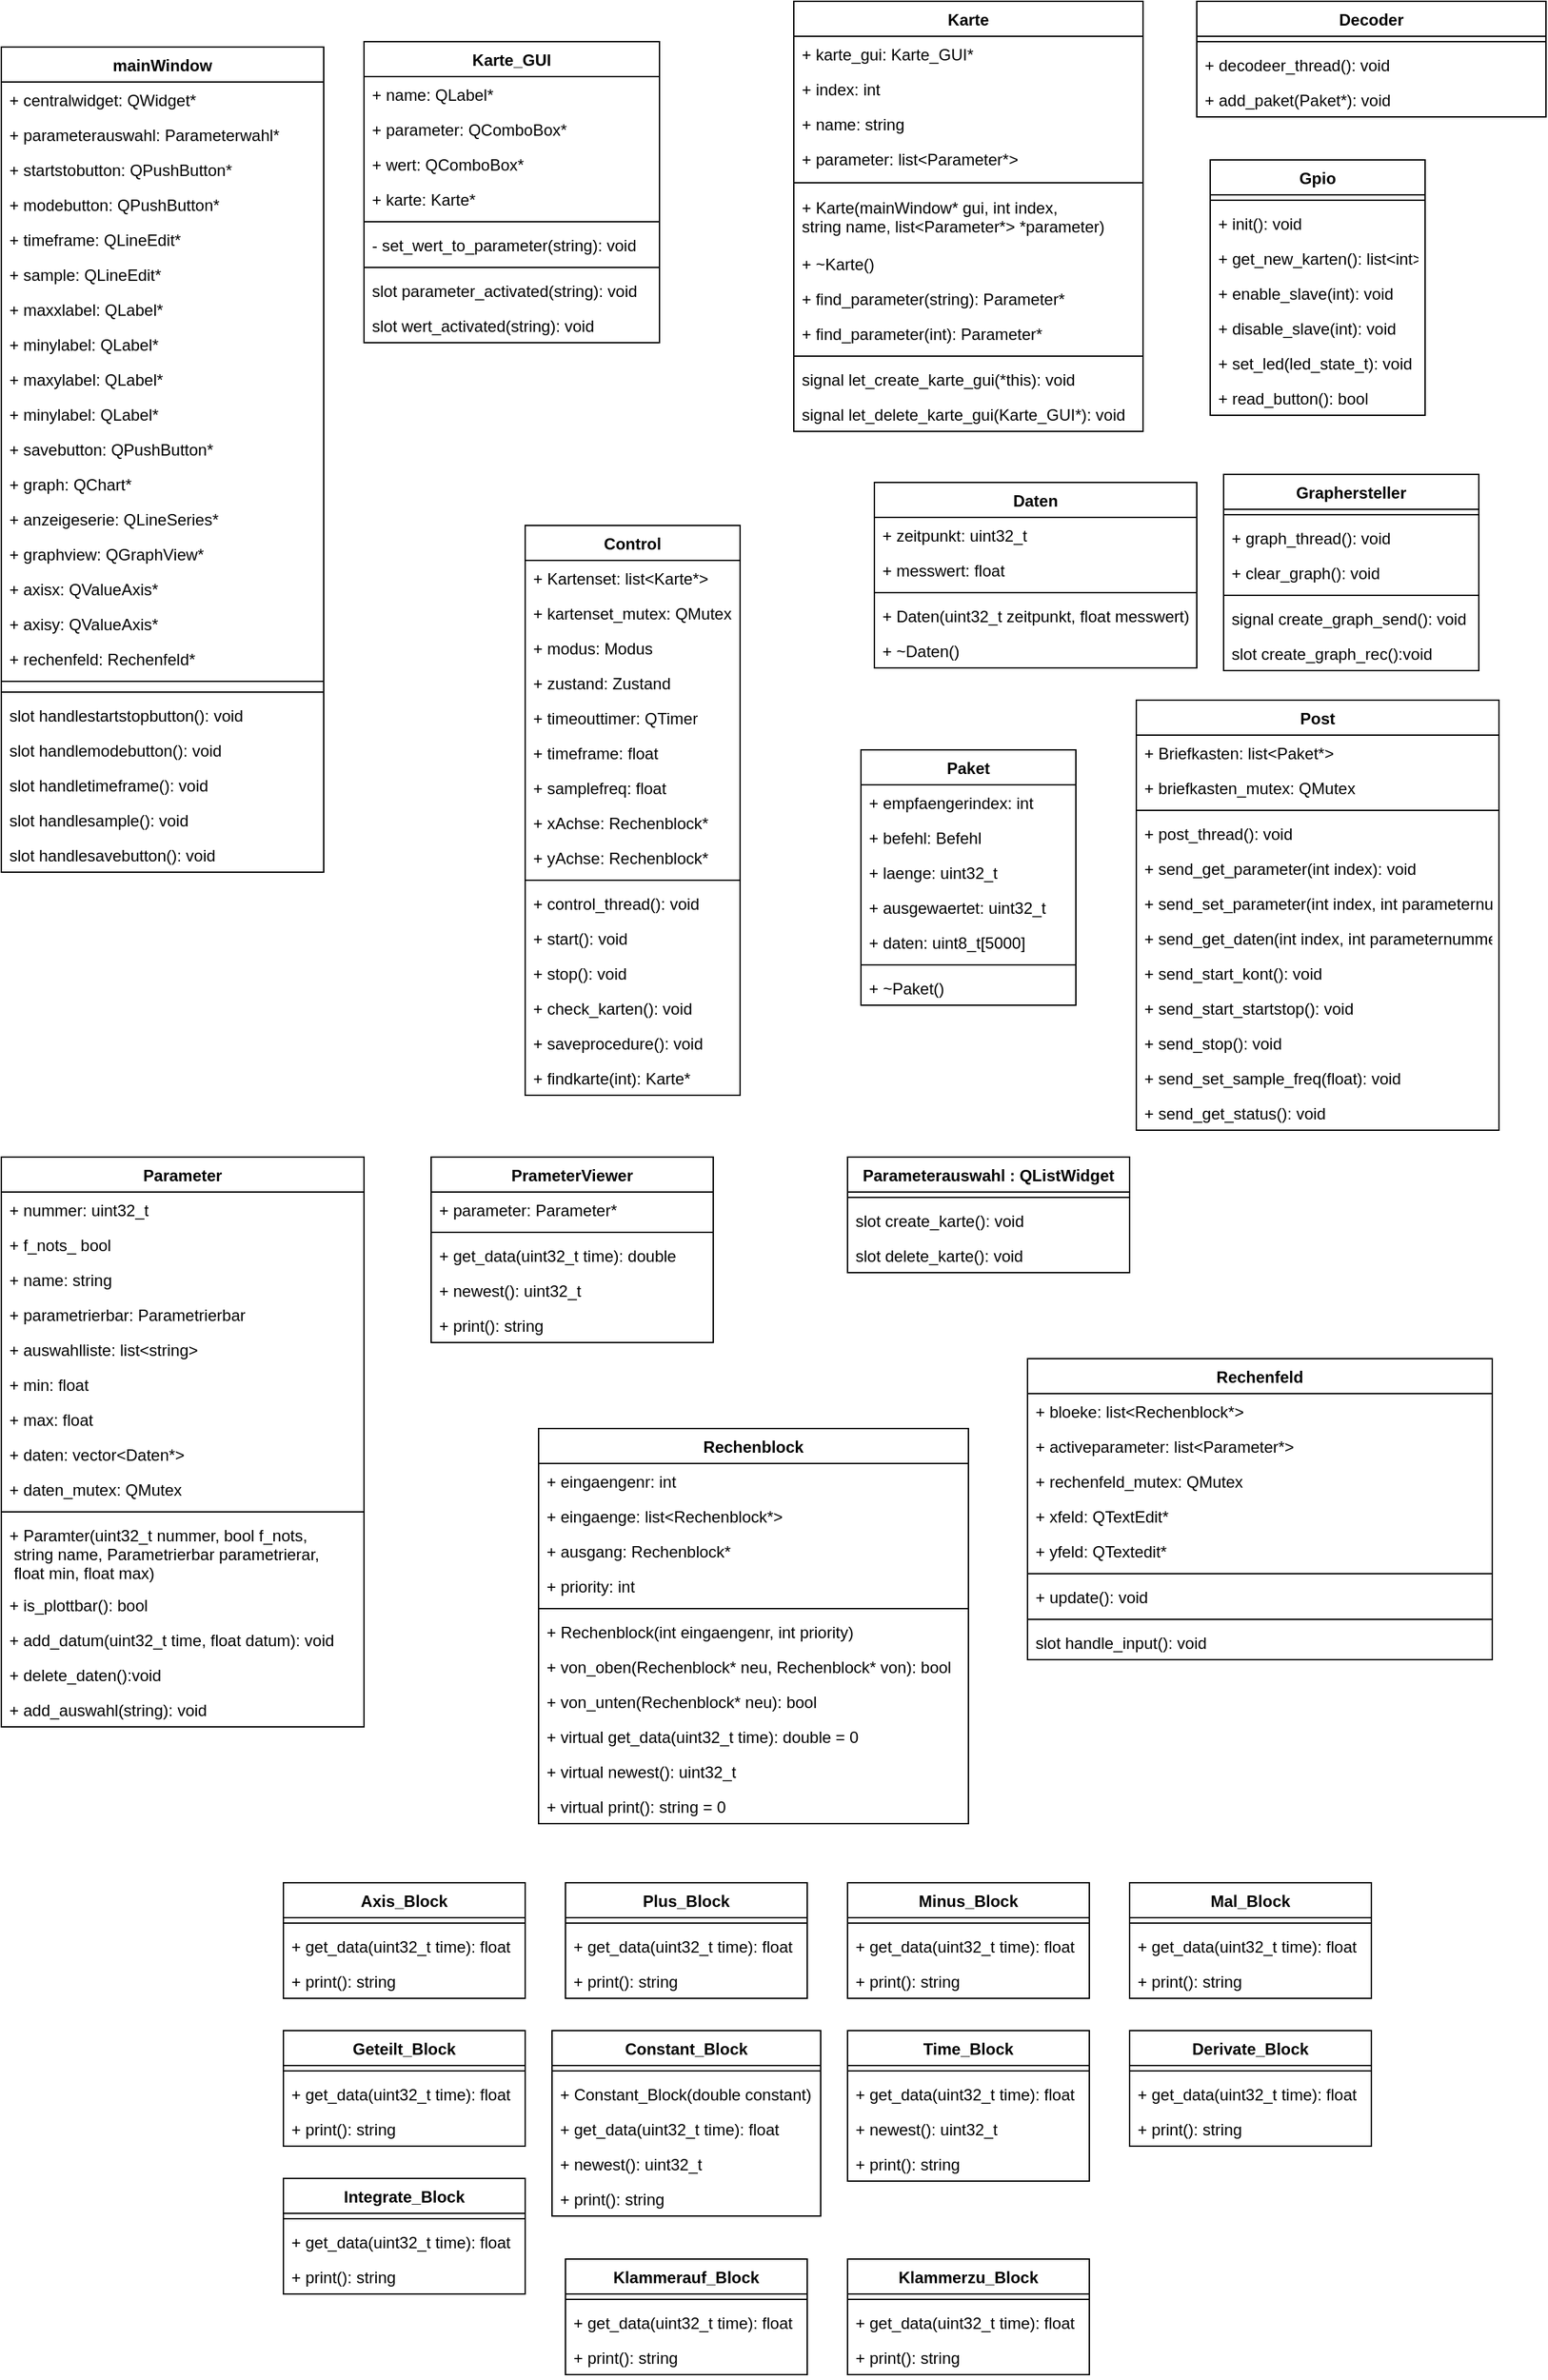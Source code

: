 <mxfile version="13.6.5" type="device"><diagram id="C5RBs43oDa-KdzZeNtuy" name="Page-1"><mxGraphModel dx="2500" dy="1087" grid="1" gridSize="10" guides="1" tooltips="1" connect="1" arrows="1" fold="1" page="1" pageScale="1" pageWidth="827" pageHeight="1169" math="0" shadow="0"><root><mxCell id="WIyWlLk6GJQsqaUBKTNV-0"/><mxCell id="WIyWlLk6GJQsqaUBKTNV-1" parent="WIyWlLk6GJQsqaUBKTNV-0"/><mxCell id="IA8mLYo22IP26jNkDKue-0" value="Karte&#10;" style="swimlane;fontStyle=1;align=center;verticalAlign=top;childLayout=stackLayout;horizontal=1;startSize=26;horizontalStack=0;resizeParent=1;resizeParentMax=0;resizeLast=0;collapsible=1;marginBottom=0;" parent="WIyWlLk6GJQsqaUBKTNV-1" vertex="1"><mxGeometry x="240" y="10" width="260" height="320" as="geometry"/></mxCell><mxCell id="IA8mLYo22IP26jNkDKue-1" value="+ karte_gui: Karte_GUI*" style="text;strokeColor=none;fillColor=none;align=left;verticalAlign=top;spacingLeft=4;spacingRight=4;overflow=hidden;rotatable=0;points=[[0,0.5],[1,0.5]];portConstraint=eastwest;" parent="IA8mLYo22IP26jNkDKue-0" vertex="1"><mxGeometry y="26" width="260" height="26" as="geometry"/></mxCell><mxCell id="IA8mLYo22IP26jNkDKue-4" value="+ index: int" style="text;strokeColor=none;fillColor=none;align=left;verticalAlign=top;spacingLeft=4;spacingRight=4;overflow=hidden;rotatable=0;points=[[0,0.5],[1,0.5]];portConstraint=eastwest;" parent="IA8mLYo22IP26jNkDKue-0" vertex="1"><mxGeometry y="52" width="260" height="26" as="geometry"/></mxCell><mxCell id="IA8mLYo22IP26jNkDKue-5" value="+ name: string" style="text;strokeColor=none;fillColor=none;align=left;verticalAlign=top;spacingLeft=4;spacingRight=4;overflow=hidden;rotatable=0;points=[[0,0.5],[1,0.5]];portConstraint=eastwest;" parent="IA8mLYo22IP26jNkDKue-0" vertex="1"><mxGeometry y="78" width="260" height="26" as="geometry"/></mxCell><mxCell id="IA8mLYo22IP26jNkDKue-6" value="+ parameter: list&lt;Parameter*&gt;" style="text;strokeColor=none;fillColor=none;align=left;verticalAlign=top;spacingLeft=4;spacingRight=4;overflow=hidden;rotatable=0;points=[[0,0.5],[1,0.5]];portConstraint=eastwest;" parent="IA8mLYo22IP26jNkDKue-0" vertex="1"><mxGeometry y="104" width="260" height="26" as="geometry"/></mxCell><mxCell id="IA8mLYo22IP26jNkDKue-2" value="" style="line;strokeWidth=1;fillColor=none;align=left;verticalAlign=middle;spacingTop=-1;spacingLeft=3;spacingRight=3;rotatable=0;labelPosition=right;points=[];portConstraint=eastwest;" parent="IA8mLYo22IP26jNkDKue-0" vertex="1"><mxGeometry y="130" width="260" height="10" as="geometry"/></mxCell><mxCell id="IA8mLYo22IP26jNkDKue-12" value="+ Karte(mainWindow* gui, int index, &#10;string name, list&lt;Parameter*&gt; *parameter)" style="text;strokeColor=none;fillColor=none;align=left;verticalAlign=top;spacingLeft=4;spacingRight=4;overflow=hidden;rotatable=0;points=[[0,0.5],[1,0.5]];portConstraint=eastwest;" parent="IA8mLYo22IP26jNkDKue-0" vertex="1"><mxGeometry y="140" width="260" height="42" as="geometry"/></mxCell><mxCell id="IA8mLYo22IP26jNkDKue-13" value="+ ~Karte()" style="text;strokeColor=none;fillColor=none;align=left;verticalAlign=top;spacingLeft=4;spacingRight=4;overflow=hidden;rotatable=0;points=[[0,0.5],[1,0.5]];portConstraint=eastwest;" parent="IA8mLYo22IP26jNkDKue-0" vertex="1"><mxGeometry y="182" width="260" height="26" as="geometry"/></mxCell><mxCell id="IA8mLYo22IP26jNkDKue-3" value="+ find_parameter(string): Parameter*" style="text;strokeColor=none;fillColor=none;align=left;verticalAlign=top;spacingLeft=4;spacingRight=4;overflow=hidden;rotatable=0;points=[[0,0.5],[1,0.5]];portConstraint=eastwest;" parent="IA8mLYo22IP26jNkDKue-0" vertex="1"><mxGeometry y="208" width="260" height="26" as="geometry"/></mxCell><mxCell id="IA8mLYo22IP26jNkDKue-8" value="+ find_parameter(int): Parameter*" style="text;strokeColor=none;fillColor=none;align=left;verticalAlign=top;spacingLeft=4;spacingRight=4;overflow=hidden;rotatable=0;points=[[0,0.5],[1,0.5]];portConstraint=eastwest;" parent="IA8mLYo22IP26jNkDKue-0" vertex="1"><mxGeometry y="234" width="260" height="26" as="geometry"/></mxCell><mxCell id="IA8mLYo22IP26jNkDKue-9" value="" style="line;strokeWidth=1;fillColor=none;align=left;verticalAlign=middle;spacingTop=-1;spacingLeft=3;spacingRight=3;rotatable=0;labelPosition=right;points=[];portConstraint=eastwest;" parent="IA8mLYo22IP26jNkDKue-0" vertex="1"><mxGeometry y="260" width="260" height="8" as="geometry"/></mxCell><mxCell id="IA8mLYo22IP26jNkDKue-10" value="signal let_create_karte_gui(*this): void" style="text;strokeColor=none;fillColor=none;align=left;verticalAlign=top;spacingLeft=4;spacingRight=4;overflow=hidden;rotatable=0;points=[[0,0.5],[1,0.5]];portConstraint=eastwest;" parent="IA8mLYo22IP26jNkDKue-0" vertex="1"><mxGeometry y="268" width="260" height="26" as="geometry"/></mxCell><mxCell id="IA8mLYo22IP26jNkDKue-11" value="signal let_delete_karte_gui(Karte_GUI*): void" style="text;strokeColor=none;fillColor=none;align=left;verticalAlign=top;spacingLeft=4;spacingRight=4;overflow=hidden;rotatable=0;points=[[0,0.5],[1,0.5]];portConstraint=eastwest;" parent="IA8mLYo22IP26jNkDKue-0" vertex="1"><mxGeometry y="294" width="260" height="26" as="geometry"/></mxCell><mxCell id="IA8mLYo22IP26jNkDKue-49" value="Daten" style="swimlane;fontStyle=1;align=center;verticalAlign=top;childLayout=stackLayout;horizontal=1;startSize=26;horizontalStack=0;resizeParent=1;resizeParentMax=0;resizeLast=0;collapsible=1;marginBottom=0;" parent="WIyWlLk6GJQsqaUBKTNV-1" vertex="1"><mxGeometry x="300" y="368" width="240" height="138" as="geometry"/></mxCell><mxCell id="IA8mLYo22IP26jNkDKue-50" value="+ zeitpunkt: uint32_t" style="text;strokeColor=none;fillColor=none;align=left;verticalAlign=top;spacingLeft=4;spacingRight=4;overflow=hidden;rotatable=0;points=[[0,0.5],[1,0.5]];portConstraint=eastwest;" parent="IA8mLYo22IP26jNkDKue-49" vertex="1"><mxGeometry y="26" width="240" height="26" as="geometry"/></mxCell><mxCell id="IA8mLYo22IP26jNkDKue-53" value="+ messwert: float" style="text;strokeColor=none;fillColor=none;align=left;verticalAlign=top;spacingLeft=4;spacingRight=4;overflow=hidden;rotatable=0;points=[[0,0.5],[1,0.5]];portConstraint=eastwest;" parent="IA8mLYo22IP26jNkDKue-49" vertex="1"><mxGeometry y="52" width="240" height="26" as="geometry"/></mxCell><mxCell id="IA8mLYo22IP26jNkDKue-51" value="" style="line;strokeWidth=1;fillColor=none;align=left;verticalAlign=middle;spacingTop=-1;spacingLeft=3;spacingRight=3;rotatable=0;labelPosition=right;points=[];portConstraint=eastwest;" parent="IA8mLYo22IP26jNkDKue-49" vertex="1"><mxGeometry y="78" width="240" height="8" as="geometry"/></mxCell><mxCell id="IA8mLYo22IP26jNkDKue-52" value="+ Daten(uint32_t zeitpunkt, float messwert)" style="text;strokeColor=none;fillColor=none;align=left;verticalAlign=top;spacingLeft=4;spacingRight=4;overflow=hidden;rotatable=0;points=[[0,0.5],[1,0.5]];portConstraint=eastwest;" parent="IA8mLYo22IP26jNkDKue-49" vertex="1"><mxGeometry y="86" width="240" height="26" as="geometry"/></mxCell><mxCell id="IA8mLYo22IP26jNkDKue-54" value="+ ~Daten()" style="text;strokeColor=none;fillColor=none;align=left;verticalAlign=top;spacingLeft=4;spacingRight=4;overflow=hidden;rotatable=0;points=[[0,0.5],[1,0.5]];portConstraint=eastwest;" parent="IA8mLYo22IP26jNkDKue-49" vertex="1"><mxGeometry y="112" width="240" height="26" as="geometry"/></mxCell><mxCell id="IA8mLYo22IP26jNkDKue-55" value="Decoder" style="swimlane;fontStyle=1;align=center;verticalAlign=top;childLayout=stackLayout;horizontal=1;startSize=26;horizontalStack=0;resizeParent=1;resizeParentMax=0;resizeLast=0;collapsible=1;marginBottom=0;" parent="WIyWlLk6GJQsqaUBKTNV-1" vertex="1"><mxGeometry x="540" y="10" width="260" height="86" as="geometry"/></mxCell><mxCell id="IA8mLYo22IP26jNkDKue-57" value="" style="line;strokeWidth=1;fillColor=none;align=left;verticalAlign=middle;spacingTop=-1;spacingLeft=3;spacingRight=3;rotatable=0;labelPosition=right;points=[];portConstraint=eastwest;" parent="IA8mLYo22IP26jNkDKue-55" vertex="1"><mxGeometry y="26" width="260" height="8" as="geometry"/></mxCell><mxCell id="IA8mLYo22IP26jNkDKue-58" value="+ decodeer_thread(): void" style="text;strokeColor=none;fillColor=none;align=left;verticalAlign=top;spacingLeft=4;spacingRight=4;overflow=hidden;rotatable=0;points=[[0,0.5],[1,0.5]];portConstraint=eastwest;" parent="IA8mLYo22IP26jNkDKue-55" vertex="1"><mxGeometry y="34" width="260" height="26" as="geometry"/></mxCell><mxCell id="IA8mLYo22IP26jNkDKue-61" value="+ add_paket(Paket*): void" style="text;strokeColor=none;fillColor=none;align=left;verticalAlign=top;spacingLeft=4;spacingRight=4;overflow=hidden;rotatable=0;points=[[0,0.5],[1,0.5]];portConstraint=eastwest;" parent="IA8mLYo22IP26jNkDKue-55" vertex="1"><mxGeometry y="60" width="260" height="26" as="geometry"/></mxCell><mxCell id="IA8mLYo22IP26jNkDKue-62" value="Gpio" style="swimlane;fontStyle=1;align=center;verticalAlign=top;childLayout=stackLayout;horizontal=1;startSize=26;horizontalStack=0;resizeParent=1;resizeParentMax=0;resizeLast=0;collapsible=1;marginBottom=0;" parent="WIyWlLk6GJQsqaUBKTNV-1" vertex="1"><mxGeometry x="550" y="128" width="160" height="190" as="geometry"/></mxCell><mxCell id="IA8mLYo22IP26jNkDKue-64" value="" style="line;strokeWidth=1;fillColor=none;align=left;verticalAlign=middle;spacingTop=-1;spacingLeft=3;spacingRight=3;rotatable=0;labelPosition=right;points=[];portConstraint=eastwest;" parent="IA8mLYo22IP26jNkDKue-62" vertex="1"><mxGeometry y="26" width="160" height="8" as="geometry"/></mxCell><mxCell id="IA8mLYo22IP26jNkDKue-66" value="+ init(): void" style="text;strokeColor=none;fillColor=none;align=left;verticalAlign=top;spacingLeft=4;spacingRight=4;overflow=hidden;rotatable=0;points=[[0,0.5],[1,0.5]];portConstraint=eastwest;" parent="IA8mLYo22IP26jNkDKue-62" vertex="1"><mxGeometry y="34" width="160" height="26" as="geometry"/></mxCell><mxCell id="IA8mLYo22IP26jNkDKue-67" value="+ get_new_karten(): list&lt;int&gt;" style="text;strokeColor=none;fillColor=none;align=left;verticalAlign=top;spacingLeft=4;spacingRight=4;overflow=hidden;rotatable=0;points=[[0,0.5],[1,0.5]];portConstraint=eastwest;" parent="IA8mLYo22IP26jNkDKue-62" vertex="1"><mxGeometry y="60" width="160" height="26" as="geometry"/></mxCell><mxCell id="IA8mLYo22IP26jNkDKue-69" value="+ enable_slave(int): void" style="text;strokeColor=none;fillColor=none;align=left;verticalAlign=top;spacingLeft=4;spacingRight=4;overflow=hidden;rotatable=0;points=[[0,0.5],[1,0.5]];portConstraint=eastwest;" parent="IA8mLYo22IP26jNkDKue-62" vertex="1"><mxGeometry y="86" width="160" height="26" as="geometry"/></mxCell><mxCell id="IA8mLYo22IP26jNkDKue-70" value="+ disable_slave(int): void" style="text;strokeColor=none;fillColor=none;align=left;verticalAlign=top;spacingLeft=4;spacingRight=4;overflow=hidden;rotatable=0;points=[[0,0.5],[1,0.5]];portConstraint=eastwest;" parent="IA8mLYo22IP26jNkDKue-62" vertex="1"><mxGeometry y="112" width="160" height="26" as="geometry"/></mxCell><mxCell id="IA8mLYo22IP26jNkDKue-68" value="+ set_led(led_state_t): void" style="text;strokeColor=none;fillColor=none;align=left;verticalAlign=top;spacingLeft=4;spacingRight=4;overflow=hidden;rotatable=0;points=[[0,0.5],[1,0.5]];portConstraint=eastwest;" parent="IA8mLYo22IP26jNkDKue-62" vertex="1"><mxGeometry y="138" width="160" height="26" as="geometry"/></mxCell><mxCell id="IA8mLYo22IP26jNkDKue-65" value="+ read_button(): bool" style="text;strokeColor=none;fillColor=none;align=left;verticalAlign=top;spacingLeft=4;spacingRight=4;overflow=hidden;rotatable=0;points=[[0,0.5],[1,0.5]];portConstraint=eastwest;" parent="IA8mLYo22IP26jNkDKue-62" vertex="1"><mxGeometry y="164" width="160" height="26" as="geometry"/></mxCell><mxCell id="IA8mLYo22IP26jNkDKue-71" value="Graphersteller" style="swimlane;fontStyle=1;align=center;verticalAlign=top;childLayout=stackLayout;horizontal=1;startSize=26;horizontalStack=0;resizeParent=1;resizeParentMax=0;resizeLast=0;collapsible=1;marginBottom=0;" parent="WIyWlLk6GJQsqaUBKTNV-1" vertex="1"><mxGeometry x="560" y="362" width="190" height="146" as="geometry"/></mxCell><mxCell id="IA8mLYo22IP26jNkDKue-73" value="" style="line;strokeWidth=1;fillColor=none;align=left;verticalAlign=middle;spacingTop=-1;spacingLeft=3;spacingRight=3;rotatable=0;labelPosition=right;points=[];portConstraint=eastwest;" parent="IA8mLYo22IP26jNkDKue-71" vertex="1"><mxGeometry y="26" width="190" height="8" as="geometry"/></mxCell><mxCell id="IA8mLYo22IP26jNkDKue-78" value="+ graph_thread(): void" style="text;strokeColor=none;fillColor=none;align=left;verticalAlign=top;spacingLeft=4;spacingRight=4;overflow=hidden;rotatable=0;points=[[0,0.5],[1,0.5]];portConstraint=eastwest;" parent="IA8mLYo22IP26jNkDKue-71" vertex="1"><mxGeometry y="34" width="190" height="26" as="geometry"/></mxCell><mxCell id="IA8mLYo22IP26jNkDKue-74" value="+ clear_graph(): void" style="text;strokeColor=none;fillColor=none;align=left;verticalAlign=top;spacingLeft=4;spacingRight=4;overflow=hidden;rotatable=0;points=[[0,0.5],[1,0.5]];portConstraint=eastwest;" parent="IA8mLYo22IP26jNkDKue-71" vertex="1"><mxGeometry y="60" width="190" height="26" as="geometry"/></mxCell><mxCell id="IA8mLYo22IP26jNkDKue-75" value="" style="line;strokeWidth=1;fillColor=none;align=left;verticalAlign=middle;spacingTop=-1;spacingLeft=3;spacingRight=3;rotatable=0;labelPosition=right;points=[];portConstraint=eastwest;" parent="IA8mLYo22IP26jNkDKue-71" vertex="1"><mxGeometry y="86" width="190" height="8" as="geometry"/></mxCell><mxCell id="IA8mLYo22IP26jNkDKue-76" value="signal create_graph_send(): void" style="text;strokeColor=none;fillColor=none;align=left;verticalAlign=top;spacingLeft=4;spacingRight=4;overflow=hidden;rotatable=0;points=[[0,0.5],[1,0.5]];portConstraint=eastwest;" parent="IA8mLYo22IP26jNkDKue-71" vertex="1"><mxGeometry y="94" width="190" height="26" as="geometry"/></mxCell><mxCell id="IA8mLYo22IP26jNkDKue-77" value="slot create_graph_rec():void" style="text;strokeColor=none;fillColor=none;align=left;verticalAlign=top;spacingLeft=4;spacingRight=4;overflow=hidden;rotatable=0;points=[[0,0.5],[1,0.5]];portConstraint=eastwest;" parent="IA8mLYo22IP26jNkDKue-71" vertex="1"><mxGeometry y="120" width="190" height="26" as="geometry"/></mxCell><mxCell id="IA8mLYo22IP26jNkDKue-31" value="Control" style="swimlane;fontStyle=1;align=center;verticalAlign=top;childLayout=stackLayout;horizontal=1;startSize=26;horizontalStack=0;resizeParent=1;resizeParentMax=0;resizeLast=0;collapsible=1;marginBottom=0;" parent="WIyWlLk6GJQsqaUBKTNV-1" vertex="1"><mxGeometry x="40" y="400" width="160" height="424" as="geometry"/></mxCell><mxCell id="IA8mLYo22IP26jNkDKue-32" value="+ Kartenset: list&lt;Karte*&gt;" style="text;strokeColor=none;fillColor=none;align=left;verticalAlign=top;spacingLeft=4;spacingRight=4;overflow=hidden;rotatable=0;points=[[0,0.5],[1,0.5]];portConstraint=eastwest;" parent="IA8mLYo22IP26jNkDKue-31" vertex="1"><mxGeometry y="26" width="160" height="26" as="geometry"/></mxCell><mxCell id="IA8mLYo22IP26jNkDKue-35" value="+ kartenset_mutex: QMutex" style="text;strokeColor=none;fillColor=none;align=left;verticalAlign=top;spacingLeft=4;spacingRight=4;overflow=hidden;rotatable=0;points=[[0,0.5],[1,0.5]];portConstraint=eastwest;" parent="IA8mLYo22IP26jNkDKue-31" vertex="1"><mxGeometry y="52" width="160" height="26" as="geometry"/></mxCell><mxCell id="IA8mLYo22IP26jNkDKue-36" value="+ modus: Modus" style="text;strokeColor=none;fillColor=none;align=left;verticalAlign=top;spacingLeft=4;spacingRight=4;overflow=hidden;rotatable=0;points=[[0,0.5],[1,0.5]];portConstraint=eastwest;" parent="IA8mLYo22IP26jNkDKue-31" vertex="1"><mxGeometry y="78" width="160" height="26" as="geometry"/></mxCell><mxCell id="IA8mLYo22IP26jNkDKue-37" value="+ zustand: Zustand" style="text;strokeColor=none;fillColor=none;align=left;verticalAlign=top;spacingLeft=4;spacingRight=4;overflow=hidden;rotatable=0;points=[[0,0.5],[1,0.5]];portConstraint=eastwest;" parent="IA8mLYo22IP26jNkDKue-31" vertex="1"><mxGeometry y="104" width="160" height="26" as="geometry"/></mxCell><mxCell id="IA8mLYo22IP26jNkDKue-38" value="+ timeouttimer: QTimer" style="text;strokeColor=none;fillColor=none;align=left;verticalAlign=top;spacingLeft=4;spacingRight=4;overflow=hidden;rotatable=0;points=[[0,0.5],[1,0.5]];portConstraint=eastwest;" parent="IA8mLYo22IP26jNkDKue-31" vertex="1"><mxGeometry y="130" width="160" height="26" as="geometry"/></mxCell><mxCell id="IA8mLYo22IP26jNkDKue-39" value="+ timeframe: float" style="text;strokeColor=none;fillColor=none;align=left;verticalAlign=top;spacingLeft=4;spacingRight=4;overflow=hidden;rotatable=0;points=[[0,0.5],[1,0.5]];portConstraint=eastwest;" parent="IA8mLYo22IP26jNkDKue-31" vertex="1"><mxGeometry y="156" width="160" height="26" as="geometry"/></mxCell><mxCell id="IA8mLYo22IP26jNkDKue-40" value="+ samplefreq: float" style="text;strokeColor=none;fillColor=none;align=left;verticalAlign=top;spacingLeft=4;spacingRight=4;overflow=hidden;rotatable=0;points=[[0,0.5],[1,0.5]];portConstraint=eastwest;" parent="IA8mLYo22IP26jNkDKue-31" vertex="1"><mxGeometry y="182" width="160" height="26" as="geometry"/></mxCell><mxCell id="IA8mLYo22IP26jNkDKue-41" value="+ xAchse: Rechenblock*" style="text;strokeColor=none;fillColor=none;align=left;verticalAlign=top;spacingLeft=4;spacingRight=4;overflow=hidden;rotatable=0;points=[[0,0.5],[1,0.5]];portConstraint=eastwest;" parent="IA8mLYo22IP26jNkDKue-31" vertex="1"><mxGeometry y="208" width="160" height="26" as="geometry"/></mxCell><mxCell id="IA8mLYo22IP26jNkDKue-42" value="+ yAchse: Rechenblock*" style="text;strokeColor=none;fillColor=none;align=left;verticalAlign=top;spacingLeft=4;spacingRight=4;overflow=hidden;rotatable=0;points=[[0,0.5],[1,0.5]];portConstraint=eastwest;" parent="IA8mLYo22IP26jNkDKue-31" vertex="1"><mxGeometry y="234" width="160" height="26" as="geometry"/></mxCell><mxCell id="IA8mLYo22IP26jNkDKue-33" value="" style="line;strokeWidth=1;fillColor=none;align=left;verticalAlign=middle;spacingTop=-1;spacingLeft=3;spacingRight=3;rotatable=0;labelPosition=right;points=[];portConstraint=eastwest;" parent="IA8mLYo22IP26jNkDKue-31" vertex="1"><mxGeometry y="260" width="160" height="8" as="geometry"/></mxCell><mxCell id="IA8mLYo22IP26jNkDKue-48" value="+ control_thread(): void" style="text;strokeColor=none;fillColor=none;align=left;verticalAlign=top;spacingLeft=4;spacingRight=4;overflow=hidden;rotatable=0;points=[[0,0.5],[1,0.5]];portConstraint=eastwest;" parent="IA8mLYo22IP26jNkDKue-31" vertex="1"><mxGeometry y="268" width="160" height="26" as="geometry"/></mxCell><mxCell id="IA8mLYo22IP26jNkDKue-44" value="+ start(): void" style="text;strokeColor=none;fillColor=none;align=left;verticalAlign=top;spacingLeft=4;spacingRight=4;overflow=hidden;rotatable=0;points=[[0,0.5],[1,0.5]];portConstraint=eastwest;" parent="IA8mLYo22IP26jNkDKue-31" vertex="1"><mxGeometry y="294" width="160" height="26" as="geometry"/></mxCell><mxCell id="IA8mLYo22IP26jNkDKue-45" value="+ stop(): void" style="text;strokeColor=none;fillColor=none;align=left;verticalAlign=top;spacingLeft=4;spacingRight=4;overflow=hidden;rotatable=0;points=[[0,0.5],[1,0.5]];portConstraint=eastwest;" parent="IA8mLYo22IP26jNkDKue-31" vertex="1"><mxGeometry y="320" width="160" height="26" as="geometry"/></mxCell><mxCell id="IA8mLYo22IP26jNkDKue-46" value="+ check_karten(): void" style="text;strokeColor=none;fillColor=none;align=left;verticalAlign=top;spacingLeft=4;spacingRight=4;overflow=hidden;rotatable=0;points=[[0,0.5],[1,0.5]];portConstraint=eastwest;" parent="IA8mLYo22IP26jNkDKue-31" vertex="1"><mxGeometry y="346" width="160" height="26" as="geometry"/></mxCell><mxCell id="IA8mLYo22IP26jNkDKue-47" value="+ saveprocedure(): void" style="text;strokeColor=none;fillColor=none;align=left;verticalAlign=top;spacingLeft=4;spacingRight=4;overflow=hidden;rotatable=0;points=[[0,0.5],[1,0.5]];portConstraint=eastwest;" parent="IA8mLYo22IP26jNkDKue-31" vertex="1"><mxGeometry y="372" width="160" height="26" as="geometry"/></mxCell><mxCell id="IA8mLYo22IP26jNkDKue-34" value="+ findkarte(int): Karte*" style="text;strokeColor=none;fillColor=none;align=left;verticalAlign=top;spacingLeft=4;spacingRight=4;overflow=hidden;rotatable=0;points=[[0,0.5],[1,0.5]];portConstraint=eastwest;" parent="IA8mLYo22IP26jNkDKue-31" vertex="1"><mxGeometry y="398" width="160" height="26" as="geometry"/></mxCell><mxCell id="IA8mLYo22IP26jNkDKue-79" value="Karte_GUI" style="swimlane;fontStyle=1;align=center;verticalAlign=top;childLayout=stackLayout;horizontal=1;startSize=26;horizontalStack=0;resizeParent=1;resizeParentMax=0;resizeLast=0;collapsible=1;marginBottom=0;" parent="WIyWlLk6GJQsqaUBKTNV-1" vertex="1"><mxGeometry x="-80" y="40" width="220" height="224" as="geometry"/></mxCell><mxCell id="IA8mLYo22IP26jNkDKue-80" value="+ name: QLabel*" style="text;strokeColor=none;fillColor=none;align=left;verticalAlign=top;spacingLeft=4;spacingRight=4;overflow=hidden;rotatable=0;points=[[0,0.5],[1,0.5]];portConstraint=eastwest;" parent="IA8mLYo22IP26jNkDKue-79" vertex="1"><mxGeometry y="26" width="220" height="26" as="geometry"/></mxCell><mxCell id="IA8mLYo22IP26jNkDKue-85" value="+ parameter: QComboBox*" style="text;strokeColor=none;fillColor=none;align=left;verticalAlign=top;spacingLeft=4;spacingRight=4;overflow=hidden;rotatable=0;points=[[0,0.5],[1,0.5]];portConstraint=eastwest;" parent="IA8mLYo22IP26jNkDKue-79" vertex="1"><mxGeometry y="52" width="220" height="26" as="geometry"/></mxCell><mxCell id="IA8mLYo22IP26jNkDKue-83" value="+ wert: QComboBox*" style="text;strokeColor=none;fillColor=none;align=left;verticalAlign=top;spacingLeft=4;spacingRight=4;overflow=hidden;rotatable=0;points=[[0,0.5],[1,0.5]];portConstraint=eastwest;" parent="IA8mLYo22IP26jNkDKue-79" vertex="1"><mxGeometry y="78" width="220" height="26" as="geometry"/></mxCell><mxCell id="IA8mLYo22IP26jNkDKue-84" value="+ karte: Karte*" style="text;strokeColor=none;fillColor=none;align=left;verticalAlign=top;spacingLeft=4;spacingRight=4;overflow=hidden;rotatable=0;points=[[0,0.5],[1,0.5]];portConstraint=eastwest;" parent="IA8mLYo22IP26jNkDKue-79" vertex="1"><mxGeometry y="104" width="220" height="26" as="geometry"/></mxCell><mxCell id="IA8mLYo22IP26jNkDKue-81" value="" style="line;strokeWidth=1;fillColor=none;align=left;verticalAlign=middle;spacingTop=-1;spacingLeft=3;spacingRight=3;rotatable=0;labelPosition=right;points=[];portConstraint=eastwest;" parent="IA8mLYo22IP26jNkDKue-79" vertex="1"><mxGeometry y="130" width="220" height="8" as="geometry"/></mxCell><mxCell id="IA8mLYo22IP26jNkDKue-82" value="- set_wert_to_parameter(string): void" style="text;strokeColor=none;fillColor=none;align=left;verticalAlign=top;spacingLeft=4;spacingRight=4;overflow=hidden;rotatable=0;points=[[0,0.5],[1,0.5]];portConstraint=eastwest;" parent="IA8mLYo22IP26jNkDKue-79" vertex="1"><mxGeometry y="138" width="220" height="26" as="geometry"/></mxCell><mxCell id="IA8mLYo22IP26jNkDKue-86" value="" style="line;strokeWidth=1;fillColor=none;align=left;verticalAlign=middle;spacingTop=-1;spacingLeft=3;spacingRight=3;rotatable=0;labelPosition=right;points=[];portConstraint=eastwest;" parent="IA8mLYo22IP26jNkDKue-79" vertex="1"><mxGeometry y="164" width="220" height="8" as="geometry"/></mxCell><mxCell id="IA8mLYo22IP26jNkDKue-87" value="slot parameter_activated(string): void" style="text;strokeColor=none;fillColor=none;align=left;verticalAlign=top;spacingLeft=4;spacingRight=4;overflow=hidden;rotatable=0;points=[[0,0.5],[1,0.5]];portConstraint=eastwest;" parent="IA8mLYo22IP26jNkDKue-79" vertex="1"><mxGeometry y="172" width="220" height="26" as="geometry"/></mxCell><mxCell id="IA8mLYo22IP26jNkDKue-88" value="slot wert_activated(string): void" style="text;strokeColor=none;fillColor=none;align=left;verticalAlign=top;spacingLeft=4;spacingRight=4;overflow=hidden;rotatable=0;points=[[0,0.5],[1,0.5]];portConstraint=eastwest;" parent="IA8mLYo22IP26jNkDKue-79" vertex="1"><mxGeometry y="198" width="220" height="26" as="geometry"/></mxCell><mxCell id="IA8mLYo22IP26jNkDKue-89" value="mainWindow" style="swimlane;fontStyle=1;align=center;verticalAlign=top;childLayout=stackLayout;horizontal=1;startSize=26;horizontalStack=0;resizeParent=1;resizeParentMax=0;resizeLast=0;collapsible=1;marginBottom=0;" parent="WIyWlLk6GJQsqaUBKTNV-1" vertex="1"><mxGeometry x="-350" y="44" width="240" height="614" as="geometry"><mxRectangle x="-350" y="44" width="110" height="26" as="alternateBounds"/></mxGeometry></mxCell><mxCell id="IA8mLYo22IP26jNkDKue-93" value="+ centralwidget: QWidget*" style="text;strokeColor=none;fillColor=none;align=left;verticalAlign=top;spacingLeft=4;spacingRight=4;overflow=hidden;rotatable=0;points=[[0,0.5],[1,0.5]];portConstraint=eastwest;" parent="IA8mLYo22IP26jNkDKue-89" vertex="1"><mxGeometry y="26" width="240" height="26" as="geometry"/></mxCell><mxCell id="IA8mLYo22IP26jNkDKue-94" value="+ parameterauswahl: Parameterwahl*" style="text;strokeColor=none;fillColor=none;align=left;verticalAlign=top;spacingLeft=4;spacingRight=4;overflow=hidden;rotatable=0;points=[[0,0.5],[1,0.5]];portConstraint=eastwest;" parent="IA8mLYo22IP26jNkDKue-89" vertex="1"><mxGeometry y="52" width="240" height="26" as="geometry"/></mxCell><mxCell id="IA8mLYo22IP26jNkDKue-97" value="+ startstobutton: QPushButton*" style="text;strokeColor=none;fillColor=none;align=left;verticalAlign=top;spacingLeft=4;spacingRight=4;overflow=hidden;rotatable=0;points=[[0,0.5],[1,0.5]];portConstraint=eastwest;" parent="IA8mLYo22IP26jNkDKue-89" vertex="1"><mxGeometry y="78" width="240" height="26" as="geometry"/></mxCell><mxCell id="IA8mLYo22IP26jNkDKue-102" value="+ modebutton: QPushButton*" style="text;strokeColor=none;fillColor=none;align=left;verticalAlign=top;spacingLeft=4;spacingRight=4;overflow=hidden;rotatable=0;points=[[0,0.5],[1,0.5]];portConstraint=eastwest;" parent="IA8mLYo22IP26jNkDKue-89" vertex="1"><mxGeometry y="104" width="240" height="26" as="geometry"/></mxCell><mxCell id="IA8mLYo22IP26jNkDKue-104" value="+ timeframe: QLineEdit*" style="text;strokeColor=none;fillColor=none;align=left;verticalAlign=top;spacingLeft=4;spacingRight=4;overflow=hidden;rotatable=0;points=[[0,0.5],[1,0.5]];portConstraint=eastwest;" parent="IA8mLYo22IP26jNkDKue-89" vertex="1"><mxGeometry y="130" width="240" height="26" as="geometry"/></mxCell><mxCell id="IA8mLYo22IP26jNkDKue-106" value="+ sample: QLineEdit*" style="text;strokeColor=none;fillColor=none;align=left;verticalAlign=top;spacingLeft=4;spacingRight=4;overflow=hidden;rotatable=0;points=[[0,0.5],[1,0.5]];portConstraint=eastwest;" parent="IA8mLYo22IP26jNkDKue-89" vertex="1"><mxGeometry y="156" width="240" height="26" as="geometry"/></mxCell><mxCell id="IA8mLYo22IP26jNkDKue-111" value="+ maxxlabel: QLabel*" style="text;strokeColor=none;fillColor=none;align=left;verticalAlign=top;spacingLeft=4;spacingRight=4;overflow=hidden;rotatable=0;points=[[0,0.5],[1,0.5]];portConstraint=eastwest;" parent="IA8mLYo22IP26jNkDKue-89" vertex="1"><mxGeometry y="182" width="240" height="26" as="geometry"/></mxCell><mxCell id="IA8mLYo22IP26jNkDKue-110" value="+ minylabel: QLabel*" style="text;strokeColor=none;fillColor=none;align=left;verticalAlign=top;spacingLeft=4;spacingRight=4;overflow=hidden;rotatable=0;points=[[0,0.5],[1,0.5]];portConstraint=eastwest;" parent="IA8mLYo22IP26jNkDKue-89" vertex="1"><mxGeometry y="208" width="240" height="26" as="geometry"/></mxCell><mxCell id="IA8mLYo22IP26jNkDKue-109" value="+ maxylabel: QLabel*" style="text;strokeColor=none;fillColor=none;align=left;verticalAlign=top;spacingLeft=4;spacingRight=4;overflow=hidden;rotatable=0;points=[[0,0.5],[1,0.5]];portConstraint=eastwest;" parent="IA8mLYo22IP26jNkDKue-89" vertex="1"><mxGeometry y="234" width="240" height="26" as="geometry"/></mxCell><mxCell id="IA8mLYo22IP26jNkDKue-108" value="+ minylabel: QLabel*" style="text;strokeColor=none;fillColor=none;align=left;verticalAlign=top;spacingLeft=4;spacingRight=4;overflow=hidden;rotatable=0;points=[[0,0.5],[1,0.5]];portConstraint=eastwest;" parent="IA8mLYo22IP26jNkDKue-89" vertex="1"><mxGeometry y="260" width="240" height="26" as="geometry"/></mxCell><mxCell id="IA8mLYo22IP26jNkDKue-107" value="+ savebutton: QPushButton*" style="text;strokeColor=none;fillColor=none;align=left;verticalAlign=top;spacingLeft=4;spacingRight=4;overflow=hidden;rotatable=0;points=[[0,0.5],[1,0.5]];portConstraint=eastwest;" parent="IA8mLYo22IP26jNkDKue-89" vertex="1"><mxGeometry y="286" width="240" height="26" as="geometry"/></mxCell><mxCell id="IA8mLYo22IP26jNkDKue-105" value="+ graph: QChart*" style="text;strokeColor=none;fillColor=none;align=left;verticalAlign=top;spacingLeft=4;spacingRight=4;overflow=hidden;rotatable=0;points=[[0,0.5],[1,0.5]];portConstraint=eastwest;" parent="IA8mLYo22IP26jNkDKue-89" vertex="1"><mxGeometry y="312" width="240" height="26" as="geometry"/></mxCell><mxCell id="IA8mLYo22IP26jNkDKue-103" value="+ anzeigeserie: QLineSeries*" style="text;strokeColor=none;fillColor=none;align=left;verticalAlign=top;spacingLeft=4;spacingRight=4;overflow=hidden;rotatable=0;points=[[0,0.5],[1,0.5]];portConstraint=eastwest;" parent="IA8mLYo22IP26jNkDKue-89" vertex="1"><mxGeometry y="338" width="240" height="26" as="geometry"/></mxCell><mxCell id="IA8mLYo22IP26jNkDKue-101" value="+ graphview: QGraphView*" style="text;strokeColor=none;fillColor=none;align=left;verticalAlign=top;spacingLeft=4;spacingRight=4;overflow=hidden;rotatable=0;points=[[0,0.5],[1,0.5]];portConstraint=eastwest;" parent="IA8mLYo22IP26jNkDKue-89" vertex="1"><mxGeometry y="364" width="240" height="26" as="geometry"/></mxCell><mxCell id="IA8mLYo22IP26jNkDKue-100" value="+ axisx: QValueAxis*" style="text;strokeColor=none;fillColor=none;align=left;verticalAlign=top;spacingLeft=4;spacingRight=4;overflow=hidden;rotatable=0;points=[[0,0.5],[1,0.5]];portConstraint=eastwest;" parent="IA8mLYo22IP26jNkDKue-89" vertex="1"><mxGeometry y="390" width="240" height="26" as="geometry"/></mxCell><mxCell id="IA8mLYo22IP26jNkDKue-99" value="+ axisy: QValueAxis*" style="text;strokeColor=none;fillColor=none;align=left;verticalAlign=top;spacingLeft=4;spacingRight=4;overflow=hidden;rotatable=0;points=[[0,0.5],[1,0.5]];portConstraint=eastwest;" parent="IA8mLYo22IP26jNkDKue-89" vertex="1"><mxGeometry y="416" width="240" height="26" as="geometry"/></mxCell><mxCell id="IA8mLYo22IP26jNkDKue-98" value="+ rechenfeld: Rechenfeld*" style="text;strokeColor=none;fillColor=none;align=left;verticalAlign=top;spacingLeft=4;spacingRight=4;overflow=hidden;rotatable=0;points=[[0,0.5],[1,0.5]];portConstraint=eastwest;" parent="IA8mLYo22IP26jNkDKue-89" vertex="1"><mxGeometry y="442" width="240" height="26" as="geometry"/></mxCell><mxCell id="IA8mLYo22IP26jNkDKue-91" value="" style="line;strokeWidth=1;fillColor=none;align=left;verticalAlign=middle;spacingTop=-1;spacingLeft=3;spacingRight=3;rotatable=0;labelPosition=right;points=[];portConstraint=eastwest;" parent="IA8mLYo22IP26jNkDKue-89" vertex="1"><mxGeometry y="468" width="240" height="8" as="geometry"/></mxCell><mxCell id="IA8mLYo22IP26jNkDKue-112" value="" style="line;strokeWidth=1;fillColor=none;align=left;verticalAlign=middle;spacingTop=-1;spacingLeft=3;spacingRight=3;rotatable=0;labelPosition=right;points=[];portConstraint=eastwest;" parent="IA8mLYo22IP26jNkDKue-89" vertex="1"><mxGeometry y="476" width="240" height="8" as="geometry"/></mxCell><mxCell id="IA8mLYo22IP26jNkDKue-114" value="slot handlestartstopbutton(): void" style="text;strokeColor=none;fillColor=none;align=left;verticalAlign=top;spacingLeft=4;spacingRight=4;overflow=hidden;rotatable=0;points=[[0,0.5],[1,0.5]];portConstraint=eastwest;" parent="IA8mLYo22IP26jNkDKue-89" vertex="1"><mxGeometry y="484" width="240" height="26" as="geometry"/></mxCell><mxCell id="IA8mLYo22IP26jNkDKue-116" value="slot handlemodebutton(): void" style="text;strokeColor=none;fillColor=none;align=left;verticalAlign=top;spacingLeft=4;spacingRight=4;overflow=hidden;rotatable=0;points=[[0,0.5],[1,0.5]];portConstraint=eastwest;" parent="IA8mLYo22IP26jNkDKue-89" vertex="1"><mxGeometry y="510" width="240" height="26" as="geometry"/></mxCell><mxCell id="IA8mLYo22IP26jNkDKue-119" value="slot handletimeframe(): void" style="text;strokeColor=none;fillColor=none;align=left;verticalAlign=top;spacingLeft=4;spacingRight=4;overflow=hidden;rotatable=0;points=[[0,0.5],[1,0.5]];portConstraint=eastwest;" parent="IA8mLYo22IP26jNkDKue-89" vertex="1"><mxGeometry y="536" width="240" height="26" as="geometry"/></mxCell><mxCell id="IA8mLYo22IP26jNkDKue-118" value="slot handlesample(): void" style="text;strokeColor=none;fillColor=none;align=left;verticalAlign=top;spacingLeft=4;spacingRight=4;overflow=hidden;rotatable=0;points=[[0,0.5],[1,0.5]];portConstraint=eastwest;" parent="IA8mLYo22IP26jNkDKue-89" vertex="1"><mxGeometry y="562" width="240" height="26" as="geometry"/></mxCell><mxCell id="IA8mLYo22IP26jNkDKue-117" value="slot handlesavebutton(): void" style="text;strokeColor=none;fillColor=none;align=left;verticalAlign=top;spacingLeft=4;spacingRight=4;overflow=hidden;rotatable=0;points=[[0,0.5],[1,0.5]];portConstraint=eastwest;" parent="IA8mLYo22IP26jNkDKue-89" vertex="1"><mxGeometry y="588" width="240" height="26" as="geometry"/></mxCell><mxCell id="IA8mLYo22IP26jNkDKue-120" value="Paket" style="swimlane;fontStyle=1;align=center;verticalAlign=top;childLayout=stackLayout;horizontal=1;startSize=26;horizontalStack=0;resizeParent=1;resizeParentMax=0;resizeLast=0;collapsible=1;marginBottom=0;" parent="WIyWlLk6GJQsqaUBKTNV-1" vertex="1"><mxGeometry x="290" y="567" width="160" height="190" as="geometry"/></mxCell><mxCell id="IA8mLYo22IP26jNkDKue-121" value="+ empfaengerindex: int" style="text;strokeColor=none;fillColor=none;align=left;verticalAlign=top;spacingLeft=4;spacingRight=4;overflow=hidden;rotatable=0;points=[[0,0.5],[1,0.5]];portConstraint=eastwest;" parent="IA8mLYo22IP26jNkDKue-120" vertex="1"><mxGeometry y="26" width="160" height="26" as="geometry"/></mxCell><mxCell id="IA8mLYo22IP26jNkDKue-128" value="+ befehl: Befehl" style="text;strokeColor=none;fillColor=none;align=left;verticalAlign=top;spacingLeft=4;spacingRight=4;overflow=hidden;rotatable=0;points=[[0,0.5],[1,0.5]];portConstraint=eastwest;" parent="IA8mLYo22IP26jNkDKue-120" vertex="1"><mxGeometry y="52" width="160" height="26" as="geometry"/></mxCell><mxCell id="IA8mLYo22IP26jNkDKue-127" value="+ laenge: uint32_t" style="text;strokeColor=none;fillColor=none;align=left;verticalAlign=top;spacingLeft=4;spacingRight=4;overflow=hidden;rotatable=0;points=[[0,0.5],[1,0.5]];portConstraint=eastwest;" parent="IA8mLYo22IP26jNkDKue-120" vertex="1"><mxGeometry y="78" width="160" height="26" as="geometry"/></mxCell><mxCell id="IA8mLYo22IP26jNkDKue-126" value="+ ausgewaertet: uint32_t" style="text;strokeColor=none;fillColor=none;align=left;verticalAlign=top;spacingLeft=4;spacingRight=4;overflow=hidden;rotatable=0;points=[[0,0.5],[1,0.5]];portConstraint=eastwest;" parent="IA8mLYo22IP26jNkDKue-120" vertex="1"><mxGeometry y="104" width="160" height="26" as="geometry"/></mxCell><mxCell id="IA8mLYo22IP26jNkDKue-124" value="+ daten: uint8_t[5000]" style="text;strokeColor=none;fillColor=none;align=left;verticalAlign=top;spacingLeft=4;spacingRight=4;overflow=hidden;rotatable=0;points=[[0,0.5],[1,0.5]];portConstraint=eastwest;" parent="IA8mLYo22IP26jNkDKue-120" vertex="1"><mxGeometry y="130" width="160" height="26" as="geometry"/></mxCell><mxCell id="IA8mLYo22IP26jNkDKue-122" value="" style="line;strokeWidth=1;fillColor=none;align=left;verticalAlign=middle;spacingTop=-1;spacingLeft=3;spacingRight=3;rotatable=0;labelPosition=right;points=[];portConstraint=eastwest;" parent="IA8mLYo22IP26jNkDKue-120" vertex="1"><mxGeometry y="156" width="160" height="8" as="geometry"/></mxCell><mxCell id="IA8mLYo22IP26jNkDKue-125" value="+ ~Paket()" style="text;strokeColor=none;fillColor=none;align=left;verticalAlign=top;spacingLeft=4;spacingRight=4;overflow=hidden;rotatable=0;points=[[0,0.5],[1,0.5]];portConstraint=eastwest;" parent="IA8mLYo22IP26jNkDKue-120" vertex="1"><mxGeometry y="164" width="160" height="26" as="geometry"/></mxCell><mxCell id="IA8mLYo22IP26jNkDKue-130" value="Parameter" style="swimlane;fontStyle=1;align=center;verticalAlign=top;childLayout=stackLayout;horizontal=1;startSize=26;horizontalStack=0;resizeParent=1;resizeParentMax=0;resizeLast=0;collapsible=1;marginBottom=0;" parent="WIyWlLk6GJQsqaUBKTNV-1" vertex="1"><mxGeometry x="-350" y="870" width="270" height="424" as="geometry"/></mxCell><mxCell id="IA8mLYo22IP26jNkDKue-134" value="+ nummer: uint32_t" style="text;strokeColor=none;fillColor=none;align=left;verticalAlign=top;spacingLeft=4;spacingRight=4;overflow=hidden;rotatable=0;points=[[0,0.5],[1,0.5]];portConstraint=eastwest;" parent="IA8mLYo22IP26jNkDKue-130" vertex="1"><mxGeometry y="26" width="270" height="26" as="geometry"/></mxCell><mxCell id="IA8mLYo22IP26jNkDKue-136" value="+ f_nots_ bool" style="text;strokeColor=none;fillColor=none;align=left;verticalAlign=top;spacingLeft=4;spacingRight=4;overflow=hidden;rotatable=0;points=[[0,0.5],[1,0.5]];portConstraint=eastwest;" parent="IA8mLYo22IP26jNkDKue-130" vertex="1"><mxGeometry y="52" width="270" height="26" as="geometry"/></mxCell><mxCell id="IA8mLYo22IP26jNkDKue-141" value="+ name: string" style="text;strokeColor=none;fillColor=none;align=left;verticalAlign=top;spacingLeft=4;spacingRight=4;overflow=hidden;rotatable=0;points=[[0,0.5],[1,0.5]];portConstraint=eastwest;" parent="IA8mLYo22IP26jNkDKue-130" vertex="1"><mxGeometry y="78" width="270" height="26" as="geometry"/></mxCell><mxCell id="IA8mLYo22IP26jNkDKue-138" value="+ parametrierbar: Parametrierbar" style="text;strokeColor=none;fillColor=none;align=left;verticalAlign=top;spacingLeft=4;spacingRight=4;overflow=hidden;rotatable=0;points=[[0,0.5],[1,0.5]];portConstraint=eastwest;" parent="IA8mLYo22IP26jNkDKue-130" vertex="1"><mxGeometry y="104" width="270" height="26" as="geometry"/></mxCell><mxCell id="IA8mLYo22IP26jNkDKue-140" value="+ auswahlliste: list&lt;string&gt;" style="text;strokeColor=none;fillColor=none;align=left;verticalAlign=top;spacingLeft=4;spacingRight=4;overflow=hidden;rotatable=0;points=[[0,0.5],[1,0.5]];portConstraint=eastwest;" parent="IA8mLYo22IP26jNkDKue-130" vertex="1"><mxGeometry y="130" width="270" height="26" as="geometry"/></mxCell><mxCell id="IA8mLYo22IP26jNkDKue-139" value="+ min: float" style="text;strokeColor=none;fillColor=none;align=left;verticalAlign=top;spacingLeft=4;spacingRight=4;overflow=hidden;rotatable=0;points=[[0,0.5],[1,0.5]];portConstraint=eastwest;" parent="IA8mLYo22IP26jNkDKue-130" vertex="1"><mxGeometry y="156" width="270" height="26" as="geometry"/></mxCell><mxCell id="IA8mLYo22IP26jNkDKue-137" value="+ max: float" style="text;strokeColor=none;fillColor=none;align=left;verticalAlign=top;spacingLeft=4;spacingRight=4;overflow=hidden;rotatable=0;points=[[0,0.5],[1,0.5]];portConstraint=eastwest;" parent="IA8mLYo22IP26jNkDKue-130" vertex="1"><mxGeometry y="182" width="270" height="26" as="geometry"/></mxCell><mxCell id="IA8mLYo22IP26jNkDKue-135" value="+ daten: vector&lt;Daten*&gt;" style="text;strokeColor=none;fillColor=none;align=left;verticalAlign=top;spacingLeft=4;spacingRight=4;overflow=hidden;rotatable=0;points=[[0,0.5],[1,0.5]];portConstraint=eastwest;" parent="IA8mLYo22IP26jNkDKue-130" vertex="1"><mxGeometry y="208" width="270" height="26" as="geometry"/></mxCell><mxCell id="IA8mLYo22IP26jNkDKue-131" value="+ daten_mutex: QMutex" style="text;strokeColor=none;fillColor=none;align=left;verticalAlign=top;spacingLeft=4;spacingRight=4;overflow=hidden;rotatable=0;points=[[0,0.5],[1,0.5]];portConstraint=eastwest;" parent="IA8mLYo22IP26jNkDKue-130" vertex="1"><mxGeometry y="234" width="270" height="26" as="geometry"/></mxCell><mxCell id="IA8mLYo22IP26jNkDKue-132" value="" style="line;strokeWidth=1;fillColor=none;align=left;verticalAlign=middle;spacingTop=-1;spacingLeft=3;spacingRight=3;rotatable=0;labelPosition=right;points=[];portConstraint=eastwest;" parent="IA8mLYo22IP26jNkDKue-130" vertex="1"><mxGeometry y="260" width="270" height="8" as="geometry"/></mxCell><mxCell id="IA8mLYo22IP26jNkDKue-142" value="+ Paramter(uint32_t nummer, bool f_nots,&#10; string name, Parametrierbar parametrierar,&#10; float min, float max)" style="text;strokeColor=none;fillColor=none;align=left;verticalAlign=top;spacingLeft=4;spacingRight=4;overflow=hidden;rotatable=0;points=[[0,0.5],[1,0.5]];portConstraint=eastwest;" parent="IA8mLYo22IP26jNkDKue-130" vertex="1"><mxGeometry y="268" width="270" height="52" as="geometry"/></mxCell><mxCell id="IA8mLYo22IP26jNkDKue-144" value="+ is_plottbar(): bool" style="text;strokeColor=none;fillColor=none;align=left;verticalAlign=top;spacingLeft=4;spacingRight=4;overflow=hidden;rotatable=0;points=[[0,0.5],[1,0.5]];portConstraint=eastwest;" parent="IA8mLYo22IP26jNkDKue-130" vertex="1"><mxGeometry y="320" width="270" height="26" as="geometry"/></mxCell><mxCell id="IA8mLYo22IP26jNkDKue-145" value="+ add_datum(uint32_t time, float datum): void" style="text;strokeColor=none;fillColor=none;align=left;verticalAlign=top;spacingLeft=4;spacingRight=4;overflow=hidden;rotatable=0;points=[[0,0.5],[1,0.5]];portConstraint=eastwest;" parent="IA8mLYo22IP26jNkDKue-130" vertex="1"><mxGeometry y="346" width="270" height="26" as="geometry"/></mxCell><mxCell id="IA8mLYo22IP26jNkDKue-143" value="+ delete_daten():void" style="text;strokeColor=none;fillColor=none;align=left;verticalAlign=top;spacingLeft=4;spacingRight=4;overflow=hidden;rotatable=0;points=[[0,0.5],[1,0.5]];portConstraint=eastwest;" parent="IA8mLYo22IP26jNkDKue-130" vertex="1"><mxGeometry y="372" width="270" height="26" as="geometry"/></mxCell><mxCell id="IA8mLYo22IP26jNkDKue-133" value="+ add_auswahl(string): void" style="text;strokeColor=none;fillColor=none;align=left;verticalAlign=top;spacingLeft=4;spacingRight=4;overflow=hidden;rotatable=0;points=[[0,0.5],[1,0.5]];portConstraint=eastwest;" parent="IA8mLYo22IP26jNkDKue-130" vertex="1"><mxGeometry y="398" width="270" height="26" as="geometry"/></mxCell><mxCell id="IA8mLYo22IP26jNkDKue-146" value="PrameterViewer" style="swimlane;fontStyle=1;align=center;verticalAlign=top;childLayout=stackLayout;horizontal=1;startSize=26;horizontalStack=0;resizeParent=1;resizeParentMax=0;resizeLast=0;collapsible=1;marginBottom=0;" parent="WIyWlLk6GJQsqaUBKTNV-1" vertex="1"><mxGeometry x="-30" y="870" width="210" height="138" as="geometry"/></mxCell><mxCell id="IA8mLYo22IP26jNkDKue-147" value="+ parameter: Parameter*" style="text;strokeColor=none;fillColor=none;align=left;verticalAlign=top;spacingLeft=4;spacingRight=4;overflow=hidden;rotatable=0;points=[[0,0.5],[1,0.5]];portConstraint=eastwest;" parent="IA8mLYo22IP26jNkDKue-146" vertex="1"><mxGeometry y="26" width="210" height="26" as="geometry"/></mxCell><mxCell id="IA8mLYo22IP26jNkDKue-148" value="" style="line;strokeWidth=1;fillColor=none;align=left;verticalAlign=middle;spacingTop=-1;spacingLeft=3;spacingRight=3;rotatable=0;labelPosition=right;points=[];portConstraint=eastwest;" parent="IA8mLYo22IP26jNkDKue-146" vertex="1"><mxGeometry y="52" width="210" height="8" as="geometry"/></mxCell><mxCell id="IA8mLYo22IP26jNkDKue-149" value="+ get_data(uint32_t time): double" style="text;strokeColor=none;fillColor=none;align=left;verticalAlign=top;spacingLeft=4;spacingRight=4;overflow=hidden;rotatable=0;points=[[0,0.5],[1,0.5]];portConstraint=eastwest;" parent="IA8mLYo22IP26jNkDKue-146" vertex="1"><mxGeometry y="60" width="210" height="26" as="geometry"/></mxCell><mxCell id="IA8mLYo22IP26jNkDKue-150" value="+ newest(): uint32_t" style="text;strokeColor=none;fillColor=none;align=left;verticalAlign=top;spacingLeft=4;spacingRight=4;overflow=hidden;rotatable=0;points=[[0,0.5],[1,0.5]];portConstraint=eastwest;" parent="IA8mLYo22IP26jNkDKue-146" vertex="1"><mxGeometry y="86" width="210" height="26" as="geometry"/></mxCell><mxCell id="IA8mLYo22IP26jNkDKue-151" value="+ print(): string" style="text;strokeColor=none;fillColor=none;align=left;verticalAlign=top;spacingLeft=4;spacingRight=4;overflow=hidden;rotatable=0;points=[[0,0.5],[1,0.5]];portConstraint=eastwest;" parent="IA8mLYo22IP26jNkDKue-146" vertex="1"><mxGeometry y="112" width="210" height="26" as="geometry"/></mxCell><mxCell id="IA8mLYo22IP26jNkDKue-152" value="Parameterauswahl : QListWidget" style="swimlane;fontStyle=1;align=center;verticalAlign=top;childLayout=stackLayout;horizontal=1;startSize=26;horizontalStack=0;resizeParent=1;resizeParentMax=0;resizeLast=0;collapsible=1;marginBottom=0;" parent="WIyWlLk6GJQsqaUBKTNV-1" vertex="1"><mxGeometry x="280" y="870" width="210" height="86" as="geometry"/></mxCell><mxCell id="IA8mLYo22IP26jNkDKue-154" value="" style="line;strokeWidth=1;fillColor=none;align=left;verticalAlign=middle;spacingTop=-1;spacingLeft=3;spacingRight=3;rotatable=0;labelPosition=right;points=[];portConstraint=eastwest;" parent="IA8mLYo22IP26jNkDKue-152" vertex="1"><mxGeometry y="26" width="210" height="8" as="geometry"/></mxCell><mxCell id="IA8mLYo22IP26jNkDKue-155" value="slot create_karte(): void" style="text;strokeColor=none;fillColor=none;align=left;verticalAlign=top;spacingLeft=4;spacingRight=4;overflow=hidden;rotatable=0;points=[[0,0.5],[1,0.5]];portConstraint=eastwest;" parent="IA8mLYo22IP26jNkDKue-152" vertex="1"><mxGeometry y="34" width="210" height="26" as="geometry"/></mxCell><mxCell id="IA8mLYo22IP26jNkDKue-156" value="slot delete_karte(): void" style="text;strokeColor=none;fillColor=none;align=left;verticalAlign=top;spacingLeft=4;spacingRight=4;overflow=hidden;rotatable=0;points=[[0,0.5],[1,0.5]];portConstraint=eastwest;" parent="IA8mLYo22IP26jNkDKue-152" vertex="1"><mxGeometry y="60" width="210" height="26" as="geometry"/></mxCell><mxCell id="IA8mLYo22IP26jNkDKue-157" value="Post" style="swimlane;fontStyle=1;align=center;verticalAlign=top;childLayout=stackLayout;horizontal=1;startSize=26;horizontalStack=0;resizeParent=1;resizeParentMax=0;resizeLast=0;collapsible=1;marginBottom=0;" parent="WIyWlLk6GJQsqaUBKTNV-1" vertex="1"><mxGeometry x="495" y="530" width="270" height="320" as="geometry"/></mxCell><mxCell id="IA8mLYo22IP26jNkDKue-158" value="+ Briefkasten: list&lt;Paket*&gt;" style="text;strokeColor=none;fillColor=none;align=left;verticalAlign=top;spacingLeft=4;spacingRight=4;overflow=hidden;rotatable=0;points=[[0,0.5],[1,0.5]];portConstraint=eastwest;" parent="IA8mLYo22IP26jNkDKue-157" vertex="1"><mxGeometry y="26" width="270" height="26" as="geometry"/></mxCell><mxCell id="IA8mLYo22IP26jNkDKue-161" value="+ briefkasten_mutex: QMutex" style="text;strokeColor=none;fillColor=none;align=left;verticalAlign=top;spacingLeft=4;spacingRight=4;overflow=hidden;rotatable=0;points=[[0,0.5],[1,0.5]];portConstraint=eastwest;" parent="IA8mLYo22IP26jNkDKue-157" vertex="1"><mxGeometry y="52" width="270" height="26" as="geometry"/></mxCell><mxCell id="IA8mLYo22IP26jNkDKue-159" value="" style="line;strokeWidth=1;fillColor=none;align=left;verticalAlign=middle;spacingTop=-1;spacingLeft=3;spacingRight=3;rotatable=0;labelPosition=right;points=[];portConstraint=eastwest;" parent="IA8mLYo22IP26jNkDKue-157" vertex="1"><mxGeometry y="78" width="270" height="8" as="geometry"/></mxCell><mxCell id="IA8mLYo22IP26jNkDKue-160" value="+ post_thread(): void" style="text;strokeColor=none;fillColor=none;align=left;verticalAlign=top;spacingLeft=4;spacingRight=4;overflow=hidden;rotatable=0;points=[[0,0.5],[1,0.5]];portConstraint=eastwest;" parent="IA8mLYo22IP26jNkDKue-157" vertex="1"><mxGeometry y="86" width="270" height="26" as="geometry"/></mxCell><mxCell id="IA8mLYo22IP26jNkDKue-164" value="+ send_get_parameter(int index): void" style="text;strokeColor=none;fillColor=none;align=left;verticalAlign=top;spacingLeft=4;spacingRight=4;overflow=hidden;rotatable=0;points=[[0,0.5],[1,0.5]];portConstraint=eastwest;" parent="IA8mLYo22IP26jNkDKue-157" vertex="1"><mxGeometry y="112" width="270" height="26" as="geometry"/></mxCell><mxCell id="IA8mLYo22IP26jNkDKue-166" value="+ send_set_parameter(int index, int parameternummer, string wert): void" style="text;strokeColor=none;fillColor=none;align=left;verticalAlign=top;spacingLeft=4;spacingRight=4;overflow=hidden;rotatable=0;points=[[0,0.5],[1,0.5]];portConstraint=eastwest;" parent="IA8mLYo22IP26jNkDKue-157" vertex="1"><mxGeometry y="138" width="270" height="26" as="geometry"/></mxCell><mxCell id="IA8mLYo22IP26jNkDKue-167" value="+ send_get_daten(int index, int parameternummer): void" style="text;strokeColor=none;fillColor=none;align=left;verticalAlign=top;spacingLeft=4;spacingRight=4;overflow=hidden;rotatable=0;points=[[0,0.5],[1,0.5]];portConstraint=eastwest;" parent="IA8mLYo22IP26jNkDKue-157" vertex="1"><mxGeometry y="164" width="270" height="26" as="geometry"/></mxCell><mxCell id="IA8mLYo22IP26jNkDKue-168" value="+ send_start_kont(): void" style="text;strokeColor=none;fillColor=none;align=left;verticalAlign=top;spacingLeft=4;spacingRight=4;overflow=hidden;rotatable=0;points=[[0,0.5],[1,0.5]];portConstraint=eastwest;" parent="IA8mLYo22IP26jNkDKue-157" vertex="1"><mxGeometry y="190" width="270" height="26" as="geometry"/></mxCell><mxCell id="IA8mLYo22IP26jNkDKue-169" value="+ send_start_startstop(): void" style="text;strokeColor=none;fillColor=none;align=left;verticalAlign=top;spacingLeft=4;spacingRight=4;overflow=hidden;rotatable=0;points=[[0,0.5],[1,0.5]];portConstraint=eastwest;" parent="IA8mLYo22IP26jNkDKue-157" vertex="1"><mxGeometry y="216" width="270" height="26" as="geometry"/></mxCell><mxCell id="IA8mLYo22IP26jNkDKue-165" value="+ send_stop(): void" style="text;strokeColor=none;fillColor=none;align=left;verticalAlign=top;spacingLeft=4;spacingRight=4;overflow=hidden;rotatable=0;points=[[0,0.5],[1,0.5]];portConstraint=eastwest;" parent="IA8mLYo22IP26jNkDKue-157" vertex="1"><mxGeometry y="242" width="270" height="26" as="geometry"/></mxCell><mxCell id="IA8mLYo22IP26jNkDKue-163" value="+ send_set_sample_freq(float): void" style="text;strokeColor=none;fillColor=none;align=left;verticalAlign=top;spacingLeft=4;spacingRight=4;overflow=hidden;rotatable=0;points=[[0,0.5],[1,0.5]];portConstraint=eastwest;" parent="IA8mLYo22IP26jNkDKue-157" vertex="1"><mxGeometry y="268" width="270" height="26" as="geometry"/></mxCell><mxCell id="IA8mLYo22IP26jNkDKue-162" value="+ send_get_status(): void" style="text;strokeColor=none;fillColor=none;align=left;verticalAlign=top;spacingLeft=4;spacingRight=4;overflow=hidden;rotatable=0;points=[[0,0.5],[1,0.5]];portConstraint=eastwest;" parent="IA8mLYo22IP26jNkDKue-157" vertex="1"><mxGeometry y="294" width="270" height="26" as="geometry"/></mxCell><mxCell id="IA8mLYo22IP26jNkDKue-170" value="Rechenblock" style="swimlane;fontStyle=1;align=center;verticalAlign=top;childLayout=stackLayout;horizontal=1;startSize=26;horizontalStack=0;resizeParent=1;resizeParentMax=0;resizeLast=0;collapsible=1;marginBottom=0;" parent="WIyWlLk6GJQsqaUBKTNV-1" vertex="1"><mxGeometry x="50" y="1072" width="320" height="294" as="geometry"/></mxCell><mxCell id="IA8mLYo22IP26jNkDKue-174" value="+ eingaengenr: int" style="text;strokeColor=none;fillColor=none;align=left;verticalAlign=top;spacingLeft=4;spacingRight=4;overflow=hidden;rotatable=0;points=[[0,0.5],[1,0.5]];portConstraint=eastwest;" parent="IA8mLYo22IP26jNkDKue-170" vertex="1"><mxGeometry y="26" width="320" height="26" as="geometry"/></mxCell><mxCell id="IA8mLYo22IP26jNkDKue-175" value="+ eingaenge: list&lt;Rechenblock*&gt;" style="text;strokeColor=none;fillColor=none;align=left;verticalAlign=top;spacingLeft=4;spacingRight=4;overflow=hidden;rotatable=0;points=[[0,0.5],[1,0.5]];portConstraint=eastwest;" parent="IA8mLYo22IP26jNkDKue-170" vertex="1"><mxGeometry y="52" width="320" height="26" as="geometry"/></mxCell><mxCell id="IA8mLYo22IP26jNkDKue-171" value="+ ausgang: Rechenblock*" style="text;strokeColor=none;fillColor=none;align=left;verticalAlign=top;spacingLeft=4;spacingRight=4;overflow=hidden;rotatable=0;points=[[0,0.5],[1,0.5]];portConstraint=eastwest;" parent="IA8mLYo22IP26jNkDKue-170" vertex="1"><mxGeometry y="78" width="320" height="26" as="geometry"/></mxCell><mxCell id="RLd-ZXanUbpIq3tWcmab-4" value="+ priority: int" style="text;strokeColor=none;fillColor=none;align=left;verticalAlign=top;spacingLeft=4;spacingRight=4;overflow=hidden;rotatable=0;points=[[0,0.5],[1,0.5]];portConstraint=eastwest;" vertex="1" parent="IA8mLYo22IP26jNkDKue-170"><mxGeometry y="104" width="320" height="26" as="geometry"/></mxCell><mxCell id="IA8mLYo22IP26jNkDKue-172" value="" style="line;strokeWidth=1;fillColor=none;align=left;verticalAlign=middle;spacingTop=-1;spacingLeft=3;spacingRight=3;rotatable=0;labelPosition=right;points=[];portConstraint=eastwest;" parent="IA8mLYo22IP26jNkDKue-170" vertex="1"><mxGeometry y="130" width="320" height="8" as="geometry"/></mxCell><mxCell id="RLd-ZXanUbpIq3tWcmab-5" value="+ Rechenblock(int eingaengenr, int priority)" style="text;strokeColor=none;fillColor=none;align=left;verticalAlign=top;spacingLeft=4;spacingRight=4;overflow=hidden;rotatable=0;points=[[0,0.5],[1,0.5]];portConstraint=eastwest;" vertex="1" parent="IA8mLYo22IP26jNkDKue-170"><mxGeometry y="138" width="320" height="26" as="geometry"/></mxCell><mxCell id="IA8mLYo22IP26jNkDKue-173" value="+ von_oben(Rechenblock* neu, Rechenblock* von): bool" style="text;strokeColor=none;fillColor=none;align=left;verticalAlign=top;spacingLeft=4;spacingRight=4;overflow=hidden;rotatable=0;points=[[0,0.5],[1,0.5]];portConstraint=eastwest;" parent="IA8mLYo22IP26jNkDKue-170" vertex="1"><mxGeometry y="164" width="320" height="26" as="geometry"/></mxCell><mxCell id="IA8mLYo22IP26jNkDKue-178" value="+ von_unten(Rechenblock* neu): bool" style="text;strokeColor=none;fillColor=none;align=left;verticalAlign=top;spacingLeft=4;spacingRight=4;overflow=hidden;rotatable=0;points=[[0,0.5],[1,0.5]];portConstraint=eastwest;" parent="IA8mLYo22IP26jNkDKue-170" vertex="1"><mxGeometry y="190" width="320" height="26" as="geometry"/></mxCell><mxCell id="IA8mLYo22IP26jNkDKue-177" value="+ virtual get_data(uint32_t time): double = 0" style="text;strokeColor=none;fillColor=none;align=left;verticalAlign=top;spacingLeft=4;spacingRight=4;overflow=hidden;rotatable=0;points=[[0,0.5],[1,0.5]];portConstraint=eastwest;" parent="IA8mLYo22IP26jNkDKue-170" vertex="1"><mxGeometry y="216" width="320" height="26" as="geometry"/></mxCell><mxCell id="IA8mLYo22IP26jNkDKue-179" value="+ virtual newest(): uint32_t" style="text;strokeColor=none;fillColor=none;align=left;verticalAlign=top;spacingLeft=4;spacingRight=4;overflow=hidden;rotatable=0;points=[[0,0.5],[1,0.5]];portConstraint=eastwest;" parent="IA8mLYo22IP26jNkDKue-170" vertex="1"><mxGeometry y="242" width="320" height="26" as="geometry"/></mxCell><mxCell id="IA8mLYo22IP26jNkDKue-176" value="+ virtual print(): string = 0" style="text;strokeColor=none;fillColor=none;align=left;verticalAlign=top;spacingLeft=4;spacingRight=4;overflow=hidden;rotatable=0;points=[[0,0.5],[1,0.5]];portConstraint=eastwest;" parent="IA8mLYo22IP26jNkDKue-170" vertex="1"><mxGeometry y="268" width="320" height="26" as="geometry"/></mxCell><mxCell id="IA8mLYo22IP26jNkDKue-180" value="Rechenfeld" style="swimlane;fontStyle=1;align=center;verticalAlign=top;childLayout=stackLayout;horizontal=1;startSize=26;horizontalStack=0;resizeParent=1;resizeParentMax=0;resizeLast=0;collapsible=1;marginBottom=0;" parent="WIyWlLk6GJQsqaUBKTNV-1" vertex="1"><mxGeometry x="414" y="1020" width="346" height="224" as="geometry"/></mxCell><mxCell id="IA8mLYo22IP26jNkDKue-184" value="+ bloeke: list&lt;Rechenblock*&gt;" style="text;strokeColor=none;fillColor=none;align=left;verticalAlign=top;spacingLeft=4;spacingRight=4;overflow=hidden;rotatable=0;points=[[0,0.5],[1,0.5]];portConstraint=eastwest;" parent="IA8mLYo22IP26jNkDKue-180" vertex="1"><mxGeometry y="26" width="346" height="26" as="geometry"/></mxCell><mxCell id="IA8mLYo22IP26jNkDKue-186" value="+ activeparameter: list&lt;Parameter*&gt;" style="text;strokeColor=none;fillColor=none;align=left;verticalAlign=top;spacingLeft=4;spacingRight=4;overflow=hidden;rotatable=0;points=[[0,0.5],[1,0.5]];portConstraint=eastwest;" parent="IA8mLYo22IP26jNkDKue-180" vertex="1"><mxGeometry y="52" width="346" height="26" as="geometry"/></mxCell><mxCell id="IA8mLYo22IP26jNkDKue-185" value="+ rechenfeld_mutex: QMutex" style="text;strokeColor=none;fillColor=none;align=left;verticalAlign=top;spacingLeft=4;spacingRight=4;overflow=hidden;rotatable=0;points=[[0,0.5],[1,0.5]];portConstraint=eastwest;" parent="IA8mLYo22IP26jNkDKue-180" vertex="1"><mxGeometry y="78" width="346" height="26" as="geometry"/></mxCell><mxCell id="IA8mLYo22IP26jNkDKue-187" value="+ xfeld: QTextEdit*" style="text;strokeColor=none;fillColor=none;align=left;verticalAlign=top;spacingLeft=4;spacingRight=4;overflow=hidden;rotatable=0;points=[[0,0.5],[1,0.5]];portConstraint=eastwest;" parent="IA8mLYo22IP26jNkDKue-180" vertex="1"><mxGeometry y="104" width="346" height="26" as="geometry"/></mxCell><mxCell id="IA8mLYo22IP26jNkDKue-181" value="+ yfeld: QTextedit*" style="text;strokeColor=none;fillColor=none;align=left;verticalAlign=top;spacingLeft=4;spacingRight=4;overflow=hidden;rotatable=0;points=[[0,0.5],[1,0.5]];portConstraint=eastwest;" parent="IA8mLYo22IP26jNkDKue-180" vertex="1"><mxGeometry y="130" width="346" height="26" as="geometry"/></mxCell><mxCell id="IA8mLYo22IP26jNkDKue-182" value="" style="line;strokeWidth=1;fillColor=none;align=left;verticalAlign=middle;spacingTop=-1;spacingLeft=3;spacingRight=3;rotatable=0;labelPosition=right;points=[];portConstraint=eastwest;" parent="IA8mLYo22IP26jNkDKue-180" vertex="1"><mxGeometry y="156" width="346" height="8" as="geometry"/></mxCell><mxCell id="IA8mLYo22IP26jNkDKue-183" value="+ update(): void" style="text;strokeColor=none;fillColor=none;align=left;verticalAlign=top;spacingLeft=4;spacingRight=4;overflow=hidden;rotatable=0;points=[[0,0.5],[1,0.5]];portConstraint=eastwest;" parent="IA8mLYo22IP26jNkDKue-180" vertex="1"><mxGeometry y="164" width="346" height="26" as="geometry"/></mxCell><mxCell id="IA8mLYo22IP26jNkDKue-188" value="" style="line;strokeWidth=1;fillColor=none;align=left;verticalAlign=middle;spacingTop=-1;spacingLeft=3;spacingRight=3;rotatable=0;labelPosition=right;points=[];portConstraint=eastwest;" parent="IA8mLYo22IP26jNkDKue-180" vertex="1"><mxGeometry y="190" width="346" height="8" as="geometry"/></mxCell><mxCell id="IA8mLYo22IP26jNkDKue-189" value="slot handle_input(): void" style="text;strokeColor=none;fillColor=none;align=left;verticalAlign=top;spacingLeft=4;spacingRight=4;overflow=hidden;rotatable=0;points=[[0,0.5],[1,0.5]];portConstraint=eastwest;" parent="IA8mLYo22IP26jNkDKue-180" vertex="1"><mxGeometry y="198" width="346" height="26" as="geometry"/></mxCell><mxCell id="RLd-ZXanUbpIq3tWcmab-0" value="Axis_Block" style="swimlane;fontStyle=1;align=center;verticalAlign=top;childLayout=stackLayout;horizontal=1;startSize=26;horizontalStack=0;resizeParent=1;resizeParentMax=0;resizeLast=0;collapsible=1;marginBottom=0;" vertex="1" parent="WIyWlLk6GJQsqaUBKTNV-1"><mxGeometry x="-140" y="1410" width="180" height="86" as="geometry"/></mxCell><mxCell id="RLd-ZXanUbpIq3tWcmab-2" value="" style="line;strokeWidth=1;fillColor=none;align=left;verticalAlign=middle;spacingTop=-1;spacingLeft=3;spacingRight=3;rotatable=0;labelPosition=right;points=[];portConstraint=eastwest;" vertex="1" parent="RLd-ZXanUbpIq3tWcmab-0"><mxGeometry y="26" width="180" height="8" as="geometry"/></mxCell><mxCell id="RLd-ZXanUbpIq3tWcmab-3" value="+ get_data(uint32_t time): float" style="text;strokeColor=none;fillColor=none;align=left;verticalAlign=top;spacingLeft=4;spacingRight=4;overflow=hidden;rotatable=0;points=[[0,0.5],[1,0.5]];portConstraint=eastwest;" vertex="1" parent="RLd-ZXanUbpIq3tWcmab-0"><mxGeometry y="34" width="180" height="26" as="geometry"/></mxCell><mxCell id="RLd-ZXanUbpIq3tWcmab-6" value="+ print(): string" style="text;strokeColor=none;fillColor=none;align=left;verticalAlign=top;spacingLeft=4;spacingRight=4;overflow=hidden;rotatable=0;points=[[0,0.5],[1,0.5]];portConstraint=eastwest;" vertex="1" parent="RLd-ZXanUbpIq3tWcmab-0"><mxGeometry y="60" width="180" height="26" as="geometry"/></mxCell><mxCell id="RLd-ZXanUbpIq3tWcmab-7" value="Plus_Block" style="swimlane;fontStyle=1;align=center;verticalAlign=top;childLayout=stackLayout;horizontal=1;startSize=26;horizontalStack=0;resizeParent=1;resizeParentMax=0;resizeLast=0;collapsible=1;marginBottom=0;" vertex="1" parent="WIyWlLk6GJQsqaUBKTNV-1"><mxGeometry x="70" y="1410" width="180" height="86" as="geometry"/></mxCell><mxCell id="RLd-ZXanUbpIq3tWcmab-8" value="" style="line;strokeWidth=1;fillColor=none;align=left;verticalAlign=middle;spacingTop=-1;spacingLeft=3;spacingRight=3;rotatable=0;labelPosition=right;points=[];portConstraint=eastwest;" vertex="1" parent="RLd-ZXanUbpIq3tWcmab-7"><mxGeometry y="26" width="180" height="8" as="geometry"/></mxCell><mxCell id="RLd-ZXanUbpIq3tWcmab-9" value="+ get_data(uint32_t time): float" style="text;strokeColor=none;fillColor=none;align=left;verticalAlign=top;spacingLeft=4;spacingRight=4;overflow=hidden;rotatable=0;points=[[0,0.5],[1,0.5]];portConstraint=eastwest;" vertex="1" parent="RLd-ZXanUbpIq3tWcmab-7"><mxGeometry y="34" width="180" height="26" as="geometry"/></mxCell><mxCell id="RLd-ZXanUbpIq3tWcmab-10" value="+ print(): string" style="text;strokeColor=none;fillColor=none;align=left;verticalAlign=top;spacingLeft=4;spacingRight=4;overflow=hidden;rotatable=0;points=[[0,0.5],[1,0.5]];portConstraint=eastwest;" vertex="1" parent="RLd-ZXanUbpIq3tWcmab-7"><mxGeometry y="60" width="180" height="26" as="geometry"/></mxCell><mxCell id="RLd-ZXanUbpIq3tWcmab-11" value="Minus_Block" style="swimlane;fontStyle=1;align=center;verticalAlign=top;childLayout=stackLayout;horizontal=1;startSize=26;horizontalStack=0;resizeParent=1;resizeParentMax=0;resizeLast=0;collapsible=1;marginBottom=0;" vertex="1" parent="WIyWlLk6GJQsqaUBKTNV-1"><mxGeometry x="280" y="1410" width="180" height="86" as="geometry"/></mxCell><mxCell id="RLd-ZXanUbpIq3tWcmab-12" value="" style="line;strokeWidth=1;fillColor=none;align=left;verticalAlign=middle;spacingTop=-1;spacingLeft=3;spacingRight=3;rotatable=0;labelPosition=right;points=[];portConstraint=eastwest;" vertex="1" parent="RLd-ZXanUbpIq3tWcmab-11"><mxGeometry y="26" width="180" height="8" as="geometry"/></mxCell><mxCell id="RLd-ZXanUbpIq3tWcmab-13" value="+ get_data(uint32_t time): float" style="text;strokeColor=none;fillColor=none;align=left;verticalAlign=top;spacingLeft=4;spacingRight=4;overflow=hidden;rotatable=0;points=[[0,0.5],[1,0.5]];portConstraint=eastwest;" vertex="1" parent="RLd-ZXanUbpIq3tWcmab-11"><mxGeometry y="34" width="180" height="26" as="geometry"/></mxCell><mxCell id="RLd-ZXanUbpIq3tWcmab-14" value="+ print(): string" style="text;strokeColor=none;fillColor=none;align=left;verticalAlign=top;spacingLeft=4;spacingRight=4;overflow=hidden;rotatable=0;points=[[0,0.5],[1,0.5]];portConstraint=eastwest;" vertex="1" parent="RLd-ZXanUbpIq3tWcmab-11"><mxGeometry y="60" width="180" height="26" as="geometry"/></mxCell><mxCell id="RLd-ZXanUbpIq3tWcmab-15" value="Mal_Block" style="swimlane;fontStyle=1;align=center;verticalAlign=top;childLayout=stackLayout;horizontal=1;startSize=26;horizontalStack=0;resizeParent=1;resizeParentMax=0;resizeLast=0;collapsible=1;marginBottom=0;" vertex="1" parent="WIyWlLk6GJQsqaUBKTNV-1"><mxGeometry x="490" y="1410" width="180" height="86" as="geometry"/></mxCell><mxCell id="RLd-ZXanUbpIq3tWcmab-16" value="" style="line;strokeWidth=1;fillColor=none;align=left;verticalAlign=middle;spacingTop=-1;spacingLeft=3;spacingRight=3;rotatable=0;labelPosition=right;points=[];portConstraint=eastwest;" vertex="1" parent="RLd-ZXanUbpIq3tWcmab-15"><mxGeometry y="26" width="180" height="8" as="geometry"/></mxCell><mxCell id="RLd-ZXanUbpIq3tWcmab-17" value="+ get_data(uint32_t time): float" style="text;strokeColor=none;fillColor=none;align=left;verticalAlign=top;spacingLeft=4;spacingRight=4;overflow=hidden;rotatable=0;points=[[0,0.5],[1,0.5]];portConstraint=eastwest;" vertex="1" parent="RLd-ZXanUbpIq3tWcmab-15"><mxGeometry y="34" width="180" height="26" as="geometry"/></mxCell><mxCell id="RLd-ZXanUbpIq3tWcmab-18" value="+ print(): string" style="text;strokeColor=none;fillColor=none;align=left;verticalAlign=top;spacingLeft=4;spacingRight=4;overflow=hidden;rotatable=0;points=[[0,0.5],[1,0.5]];portConstraint=eastwest;" vertex="1" parent="RLd-ZXanUbpIq3tWcmab-15"><mxGeometry y="60" width="180" height="26" as="geometry"/></mxCell><mxCell id="RLd-ZXanUbpIq3tWcmab-19" value="Geteilt_Block" style="swimlane;fontStyle=1;align=center;verticalAlign=top;childLayout=stackLayout;horizontal=1;startSize=26;horizontalStack=0;resizeParent=1;resizeParentMax=0;resizeLast=0;collapsible=1;marginBottom=0;" vertex="1" parent="WIyWlLk6GJQsqaUBKTNV-1"><mxGeometry x="-140" y="1520" width="180" height="86" as="geometry"/></mxCell><mxCell id="RLd-ZXanUbpIq3tWcmab-20" value="" style="line;strokeWidth=1;fillColor=none;align=left;verticalAlign=middle;spacingTop=-1;spacingLeft=3;spacingRight=3;rotatable=0;labelPosition=right;points=[];portConstraint=eastwest;" vertex="1" parent="RLd-ZXanUbpIq3tWcmab-19"><mxGeometry y="26" width="180" height="8" as="geometry"/></mxCell><mxCell id="RLd-ZXanUbpIq3tWcmab-21" value="+ get_data(uint32_t time): float" style="text;strokeColor=none;fillColor=none;align=left;verticalAlign=top;spacingLeft=4;spacingRight=4;overflow=hidden;rotatable=0;points=[[0,0.5],[1,0.5]];portConstraint=eastwest;" vertex="1" parent="RLd-ZXanUbpIq3tWcmab-19"><mxGeometry y="34" width="180" height="26" as="geometry"/></mxCell><mxCell id="RLd-ZXanUbpIq3tWcmab-22" value="+ print(): string" style="text;strokeColor=none;fillColor=none;align=left;verticalAlign=top;spacingLeft=4;spacingRight=4;overflow=hidden;rotatable=0;points=[[0,0.5],[1,0.5]];portConstraint=eastwest;" vertex="1" parent="RLd-ZXanUbpIq3tWcmab-19"><mxGeometry y="60" width="180" height="26" as="geometry"/></mxCell><mxCell id="RLd-ZXanUbpIq3tWcmab-23" value="Constant_Block" style="swimlane;fontStyle=1;align=center;verticalAlign=top;childLayout=stackLayout;horizontal=1;startSize=26;horizontalStack=0;resizeParent=1;resizeParentMax=0;resizeLast=0;collapsible=1;marginBottom=0;" vertex="1" parent="WIyWlLk6GJQsqaUBKTNV-1"><mxGeometry x="60" y="1520" width="200" height="138" as="geometry"><mxRectangle x="70" y="1520" width="120" height="26" as="alternateBounds"/></mxGeometry></mxCell><mxCell id="RLd-ZXanUbpIq3tWcmab-24" value="" style="line;strokeWidth=1;fillColor=none;align=left;verticalAlign=middle;spacingTop=-1;spacingLeft=3;spacingRight=3;rotatable=0;labelPosition=right;points=[];portConstraint=eastwest;" vertex="1" parent="RLd-ZXanUbpIq3tWcmab-23"><mxGeometry y="26" width="200" height="8" as="geometry"/></mxCell><mxCell id="RLd-ZXanUbpIq3tWcmab-39" value="+ Constant_Block(double constant)" style="text;strokeColor=none;fillColor=none;align=left;verticalAlign=top;spacingLeft=4;spacingRight=4;overflow=hidden;rotatable=0;points=[[0,0.5],[1,0.5]];portConstraint=eastwest;" vertex="1" parent="RLd-ZXanUbpIq3tWcmab-23"><mxGeometry y="34" width="200" height="26" as="geometry"/></mxCell><mxCell id="RLd-ZXanUbpIq3tWcmab-25" value="+ get_data(uint32_t time): float" style="text;strokeColor=none;fillColor=none;align=left;verticalAlign=top;spacingLeft=4;spacingRight=4;overflow=hidden;rotatable=0;points=[[0,0.5],[1,0.5]];portConstraint=eastwest;" vertex="1" parent="RLd-ZXanUbpIq3tWcmab-23"><mxGeometry y="60" width="200" height="26" as="geometry"/></mxCell><mxCell id="RLd-ZXanUbpIq3tWcmab-40" value="+ newest(): uint32_t" style="text;strokeColor=none;fillColor=none;align=left;verticalAlign=top;spacingLeft=4;spacingRight=4;overflow=hidden;rotatable=0;points=[[0,0.5],[1,0.5]];portConstraint=eastwest;" vertex="1" parent="RLd-ZXanUbpIq3tWcmab-23"><mxGeometry y="86" width="200" height="26" as="geometry"/></mxCell><mxCell id="RLd-ZXanUbpIq3tWcmab-26" value="+ print(): string" style="text;strokeColor=none;fillColor=none;align=left;verticalAlign=top;spacingLeft=4;spacingRight=4;overflow=hidden;rotatable=0;points=[[0,0.5],[1,0.5]];portConstraint=eastwest;" vertex="1" parent="RLd-ZXanUbpIq3tWcmab-23"><mxGeometry y="112" width="200" height="26" as="geometry"/></mxCell><mxCell id="RLd-ZXanUbpIq3tWcmab-27" value="Time_Block" style="swimlane;fontStyle=1;align=center;verticalAlign=top;childLayout=stackLayout;horizontal=1;startSize=26;horizontalStack=0;resizeParent=1;resizeParentMax=0;resizeLast=0;collapsible=1;marginBottom=0;" vertex="1" parent="WIyWlLk6GJQsqaUBKTNV-1"><mxGeometry x="280" y="1520" width="180" height="112" as="geometry"/></mxCell><mxCell id="RLd-ZXanUbpIq3tWcmab-28" value="" style="line;strokeWidth=1;fillColor=none;align=left;verticalAlign=middle;spacingTop=-1;spacingLeft=3;spacingRight=3;rotatable=0;labelPosition=right;points=[];portConstraint=eastwest;" vertex="1" parent="RLd-ZXanUbpIq3tWcmab-27"><mxGeometry y="26" width="180" height="8" as="geometry"/></mxCell><mxCell id="RLd-ZXanUbpIq3tWcmab-29" value="+ get_data(uint32_t time): float" style="text;strokeColor=none;fillColor=none;align=left;verticalAlign=top;spacingLeft=4;spacingRight=4;overflow=hidden;rotatable=0;points=[[0,0.5],[1,0.5]];portConstraint=eastwest;" vertex="1" parent="RLd-ZXanUbpIq3tWcmab-27"><mxGeometry y="34" width="180" height="26" as="geometry"/></mxCell><mxCell id="RLd-ZXanUbpIq3tWcmab-41" value="+ newest(): uint32_t" style="text;strokeColor=none;fillColor=none;align=left;verticalAlign=top;spacingLeft=4;spacingRight=4;overflow=hidden;rotatable=0;points=[[0,0.5],[1,0.5]];portConstraint=eastwest;" vertex="1" parent="RLd-ZXanUbpIq3tWcmab-27"><mxGeometry y="60" width="180" height="26" as="geometry"/></mxCell><mxCell id="RLd-ZXanUbpIq3tWcmab-30" value="+ print(): string" style="text;strokeColor=none;fillColor=none;align=left;verticalAlign=top;spacingLeft=4;spacingRight=4;overflow=hidden;rotatable=0;points=[[0,0.5],[1,0.5]];portConstraint=eastwest;" vertex="1" parent="RLd-ZXanUbpIq3tWcmab-27"><mxGeometry y="86" width="180" height="26" as="geometry"/></mxCell><mxCell id="RLd-ZXanUbpIq3tWcmab-31" value="Derivate_Block" style="swimlane;fontStyle=1;align=center;verticalAlign=top;childLayout=stackLayout;horizontal=1;startSize=26;horizontalStack=0;resizeParent=1;resizeParentMax=0;resizeLast=0;collapsible=1;marginBottom=0;" vertex="1" parent="WIyWlLk6GJQsqaUBKTNV-1"><mxGeometry x="490" y="1520" width="180" height="86" as="geometry"/></mxCell><mxCell id="RLd-ZXanUbpIq3tWcmab-32" value="" style="line;strokeWidth=1;fillColor=none;align=left;verticalAlign=middle;spacingTop=-1;spacingLeft=3;spacingRight=3;rotatable=0;labelPosition=right;points=[];portConstraint=eastwest;" vertex="1" parent="RLd-ZXanUbpIq3tWcmab-31"><mxGeometry y="26" width="180" height="8" as="geometry"/></mxCell><mxCell id="RLd-ZXanUbpIq3tWcmab-33" value="+ get_data(uint32_t time): float" style="text;strokeColor=none;fillColor=none;align=left;verticalAlign=top;spacingLeft=4;spacingRight=4;overflow=hidden;rotatable=0;points=[[0,0.5],[1,0.5]];portConstraint=eastwest;" vertex="1" parent="RLd-ZXanUbpIq3tWcmab-31"><mxGeometry y="34" width="180" height="26" as="geometry"/></mxCell><mxCell id="RLd-ZXanUbpIq3tWcmab-34" value="+ print(): string" style="text;strokeColor=none;fillColor=none;align=left;verticalAlign=top;spacingLeft=4;spacingRight=4;overflow=hidden;rotatable=0;points=[[0,0.5],[1,0.5]];portConstraint=eastwest;" vertex="1" parent="RLd-ZXanUbpIq3tWcmab-31"><mxGeometry y="60" width="180" height="26" as="geometry"/></mxCell><mxCell id="RLd-ZXanUbpIq3tWcmab-35" value="Integrate_Block" style="swimlane;fontStyle=1;align=center;verticalAlign=top;childLayout=stackLayout;horizontal=1;startSize=26;horizontalStack=0;resizeParent=1;resizeParentMax=0;resizeLast=0;collapsible=1;marginBottom=0;" vertex="1" parent="WIyWlLk6GJQsqaUBKTNV-1"><mxGeometry x="-140" y="1630" width="180" height="86" as="geometry"/></mxCell><mxCell id="RLd-ZXanUbpIq3tWcmab-36" value="" style="line;strokeWidth=1;fillColor=none;align=left;verticalAlign=middle;spacingTop=-1;spacingLeft=3;spacingRight=3;rotatable=0;labelPosition=right;points=[];portConstraint=eastwest;" vertex="1" parent="RLd-ZXanUbpIq3tWcmab-35"><mxGeometry y="26" width="180" height="8" as="geometry"/></mxCell><mxCell id="RLd-ZXanUbpIq3tWcmab-37" value="+ get_data(uint32_t time): float" style="text;strokeColor=none;fillColor=none;align=left;verticalAlign=top;spacingLeft=4;spacingRight=4;overflow=hidden;rotatable=0;points=[[0,0.5],[1,0.5]];portConstraint=eastwest;" vertex="1" parent="RLd-ZXanUbpIq3tWcmab-35"><mxGeometry y="34" width="180" height="26" as="geometry"/></mxCell><mxCell id="RLd-ZXanUbpIq3tWcmab-38" value="+ print(): string" style="text;strokeColor=none;fillColor=none;align=left;verticalAlign=top;spacingLeft=4;spacingRight=4;overflow=hidden;rotatable=0;points=[[0,0.5],[1,0.5]];portConstraint=eastwest;" vertex="1" parent="RLd-ZXanUbpIq3tWcmab-35"><mxGeometry y="60" width="180" height="26" as="geometry"/></mxCell><mxCell id="RLd-ZXanUbpIq3tWcmab-46" value="Klammerzu_Block" style="swimlane;fontStyle=1;align=center;verticalAlign=top;childLayout=stackLayout;horizontal=1;startSize=26;horizontalStack=0;resizeParent=1;resizeParentMax=0;resizeLast=0;collapsible=1;marginBottom=0;" vertex="1" parent="WIyWlLk6GJQsqaUBKTNV-1"><mxGeometry x="280" y="1690" width="180" height="86" as="geometry"/></mxCell><mxCell id="RLd-ZXanUbpIq3tWcmab-47" value="" style="line;strokeWidth=1;fillColor=none;align=left;verticalAlign=middle;spacingTop=-1;spacingLeft=3;spacingRight=3;rotatable=0;labelPosition=right;points=[];portConstraint=eastwest;" vertex="1" parent="RLd-ZXanUbpIq3tWcmab-46"><mxGeometry y="26" width="180" height="8" as="geometry"/></mxCell><mxCell id="RLd-ZXanUbpIq3tWcmab-48" value="+ get_data(uint32_t time): float" style="text;strokeColor=none;fillColor=none;align=left;verticalAlign=top;spacingLeft=4;spacingRight=4;overflow=hidden;rotatable=0;points=[[0,0.5],[1,0.5]];portConstraint=eastwest;" vertex="1" parent="RLd-ZXanUbpIq3tWcmab-46"><mxGeometry y="34" width="180" height="26" as="geometry"/></mxCell><mxCell id="RLd-ZXanUbpIq3tWcmab-49" value="+ print(): string" style="text;strokeColor=none;fillColor=none;align=left;verticalAlign=top;spacingLeft=4;spacingRight=4;overflow=hidden;rotatable=0;points=[[0,0.5],[1,0.5]];portConstraint=eastwest;" vertex="1" parent="RLd-ZXanUbpIq3tWcmab-46"><mxGeometry y="60" width="180" height="26" as="geometry"/></mxCell><mxCell id="RLd-ZXanUbpIq3tWcmab-42" value="Klammerauf_Block" style="swimlane;fontStyle=1;align=center;verticalAlign=top;childLayout=stackLayout;horizontal=1;startSize=26;horizontalStack=0;resizeParent=1;resizeParentMax=0;resizeLast=0;collapsible=1;marginBottom=0;" vertex="1" parent="WIyWlLk6GJQsqaUBKTNV-1"><mxGeometry x="70" y="1690" width="180" height="86" as="geometry"/></mxCell><mxCell id="RLd-ZXanUbpIq3tWcmab-43" value="" style="line;strokeWidth=1;fillColor=none;align=left;verticalAlign=middle;spacingTop=-1;spacingLeft=3;spacingRight=3;rotatable=0;labelPosition=right;points=[];portConstraint=eastwest;" vertex="1" parent="RLd-ZXanUbpIq3tWcmab-42"><mxGeometry y="26" width="180" height="8" as="geometry"/></mxCell><mxCell id="RLd-ZXanUbpIq3tWcmab-44" value="+ get_data(uint32_t time): float" style="text;strokeColor=none;fillColor=none;align=left;verticalAlign=top;spacingLeft=4;spacingRight=4;overflow=hidden;rotatable=0;points=[[0,0.5],[1,0.5]];portConstraint=eastwest;" vertex="1" parent="RLd-ZXanUbpIq3tWcmab-42"><mxGeometry y="34" width="180" height="26" as="geometry"/></mxCell><mxCell id="RLd-ZXanUbpIq3tWcmab-45" value="+ print(): string" style="text;strokeColor=none;fillColor=none;align=left;verticalAlign=top;spacingLeft=4;spacingRight=4;overflow=hidden;rotatable=0;points=[[0,0.5],[1,0.5]];portConstraint=eastwest;" vertex="1" parent="RLd-ZXanUbpIq3tWcmab-42"><mxGeometry y="60" width="180" height="26" as="geometry"/></mxCell></root></mxGraphModel></diagram></mxfile>